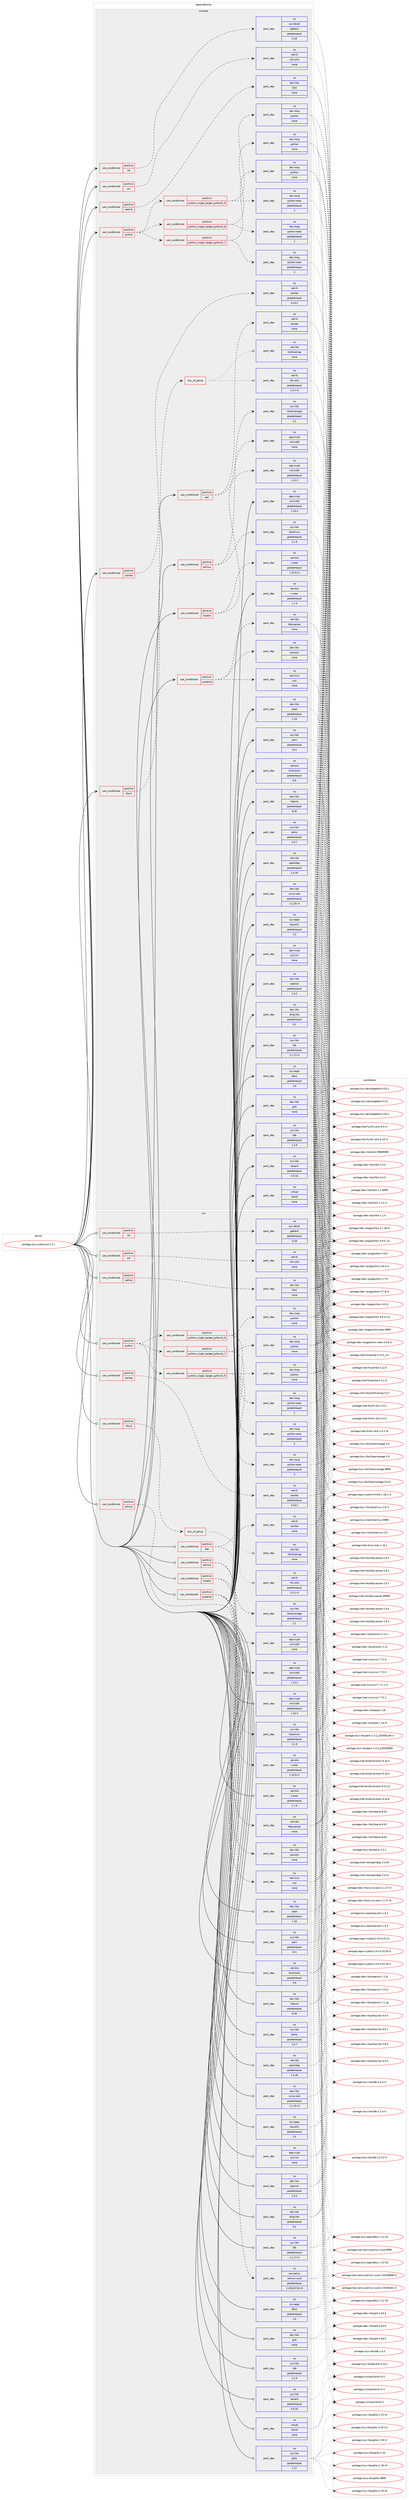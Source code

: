 digraph prolog {

# *************
# Graph options
# *************

newrank=true;
concentrate=true;
compound=true;
graph [rankdir=LR,fontname=Helvetica,fontsize=10,ranksep=1.5];#, ranksep=2.5, nodesep=0.2];
edge  [arrowhead=vee];
node  [fontname=Helvetica,fontsize=10];

# **********
# The ebuild
# **********

subgraph cluster_leftcol {
color=gray;
rank=same;
label=<<i>ebuild</i>>;
id [label="portage://sys-auth/sssd-2.3.1", color=red, width=4, href="../sys-auth/sssd-2.3.1.svg"];
}

# ****************
# The dependencies
# ****************

subgraph cluster_midcol {
color=gray;
label=<<i>dependencies</i>>;
subgraph cluster_compile {
fillcolor="#eeeeee";
style=filled;
label=<<i>compile</i>>;
subgraph cond288 {
dependency2420 [label=<<TABLE BORDER="0" CELLBORDER="1" CELLSPACING="0" CELLPADDING="4"><TR><TD ROWSPAN="3" CELLPADDING="10">use_conditional</TD></TR><TR><TD>positive</TD></TR><TR><TD>acl</TD></TR></TABLE>>, shape=none, color=red];
subgraph pack2075 {
dependency2421 [label=<<TABLE BORDER="0" CELLBORDER="1" CELLSPACING="0" CELLPADDING="4" WIDTH="220"><TR><TD ROWSPAN="6" CELLPADDING="30">pack_dep</TD></TR><TR><TD WIDTH="110">no</TD></TR><TR><TD>net-fs</TD></TR><TR><TD>cifs-utils</TD></TR><TR><TD>none</TD></TR><TR><TD></TD></TR></TABLE>>, shape=none, color=blue];
}
dependency2420:e -> dependency2421:w [weight=20,style="dashed",arrowhead="vee"];
}
id:e -> dependency2420:w [weight=20,style="solid",arrowhead="vee"];
subgraph cond289 {
dependency2422 [label=<<TABLE BORDER="0" CELLBORDER="1" CELLSPACING="0" CELLPADDING="4"><TR><TD ROWSPAN="3" CELLPADDING="10">use_conditional</TD></TR><TR><TD>positive</TD></TR><TR><TD>locator</TD></TR></TABLE>>, shape=none, color=red];
subgraph pack2076 {
dependency2423 [label=<<TABLE BORDER="0" CELLBORDER="1" CELLSPACING="0" CELLPADDING="4" WIDTH="220"><TR><TD ROWSPAN="6" CELLPADDING="30">pack_dep</TD></TR><TR><TD WIDTH="110">no</TD></TR><TR><TD>app-crypt</TD></TR><TR><TD>mit-krb5</TD></TR><TR><TD>greaterequal</TD></TR><TR><TD>1.12.2</TD></TR></TABLE>>, shape=none, color=blue];
}
dependency2422:e -> dependency2423:w [weight=20,style="dashed",arrowhead="vee"];
subgraph pack2077 {
dependency2424 [label=<<TABLE BORDER="0" CELLBORDER="1" CELLSPACING="0" CELLPADDING="4" WIDTH="220"><TR><TD ROWSPAN="6" CELLPADDING="30">pack_dep</TD></TR><TR><TD WIDTH="110">no</TD></TR><TR><TD>net-dns</TD></TR><TR><TD>c-ares</TD></TR><TR><TD>greaterequal</TD></TR><TR><TD>1.10.0-r1</TD></TR></TABLE>>, shape=none, color=blue];
}
dependency2422:e -> dependency2424:w [weight=20,style="dashed",arrowhead="vee"];
}
id:e -> dependency2422:w [weight=20,style="solid",arrowhead="vee"];
subgraph cond290 {
dependency2425 [label=<<TABLE BORDER="0" CELLBORDER="1" CELLSPACING="0" CELLPADDING="4"><TR><TD ROWSPAN="3" CELLPADDING="10">use_conditional</TD></TR><TR><TD>positive</TD></TR><TR><TD>netlink</TD></TR></TABLE>>, shape=none, color=red];
subgraph pack2078 {
dependency2426 [label=<<TABLE BORDER="0" CELLBORDER="1" CELLSPACING="0" CELLPADDING="4" WIDTH="220"><TR><TD ROWSPAN="6" CELLPADDING="30">pack_dep</TD></TR><TR><TD WIDTH="110">no</TD></TR><TR><TD>dev-libs</TD></TR><TR><TD>libnl</TD></TR><TR><TD>none</TD></TR><TR><TD></TD></TR></TABLE>>, shape=none, color=blue];
}
dependency2425:e -> dependency2426:w [weight=20,style="dashed",arrowhead="vee"];
}
id:e -> dependency2425:w [weight=20,style="solid",arrowhead="vee"];
subgraph cond291 {
dependency2427 [label=<<TABLE BORDER="0" CELLBORDER="1" CELLSPACING="0" CELLPADDING="4"><TR><TD ROWSPAN="3" CELLPADDING="10">use_conditional</TD></TR><TR><TD>positive</TD></TR><TR><TD>nfsv4</TD></TR></TABLE>>, shape=none, color=red];
subgraph any57 {
dependency2428 [label=<<TABLE BORDER="0" CELLBORDER="1" CELLSPACING="0" CELLPADDING="4"><TR><TD CELLPADDING="10">any_of_group</TD></TR></TABLE>>, shape=none, color=red];subgraph pack2079 {
dependency2429 [label=<<TABLE BORDER="0" CELLBORDER="1" CELLSPACING="0" CELLPADDING="4" WIDTH="220"><TR><TD ROWSPAN="6" CELLPADDING="30">pack_dep</TD></TR><TR><TD WIDTH="110">no</TD></TR><TR><TD>net-fs</TD></TR><TR><TD>nfs-utils</TD></TR><TR><TD>greaterequal</TD></TR><TR><TD>2.3.1-r2</TD></TR></TABLE>>, shape=none, color=blue];
}
dependency2428:e -> dependency2429:w [weight=20,style="dotted",arrowhead="oinv"];
subgraph pack2080 {
dependency2430 [label=<<TABLE BORDER="0" CELLBORDER="1" CELLSPACING="0" CELLPADDING="4" WIDTH="220"><TR><TD ROWSPAN="6" CELLPADDING="30">pack_dep</TD></TR><TR><TD WIDTH="110">no</TD></TR><TR><TD>net-libs</TD></TR><TR><TD>libnfsidmap</TD></TR><TR><TD>none</TD></TR><TR><TD></TD></TR></TABLE>>, shape=none, color=blue];
}
dependency2428:e -> dependency2430:w [weight=20,style="dotted",arrowhead="oinv"];
}
dependency2427:e -> dependency2428:w [weight=20,style="dashed",arrowhead="vee"];
}
id:e -> dependency2427:w [weight=20,style="solid",arrowhead="vee"];
subgraph cond292 {
dependency2431 [label=<<TABLE BORDER="0" CELLBORDER="1" CELLSPACING="0" CELLPADDING="4"><TR><TD ROWSPAN="3" CELLPADDING="10">use_conditional</TD></TR><TR><TD>positive</TD></TR><TR><TD>nls</TD></TR></TABLE>>, shape=none, color=red];
subgraph pack2081 {
dependency2432 [label=<<TABLE BORDER="0" CELLBORDER="1" CELLSPACING="0" CELLPADDING="4" WIDTH="220"><TR><TD ROWSPAN="6" CELLPADDING="30">pack_dep</TD></TR><TR><TD WIDTH="110">no</TD></TR><TR><TD>sys-devel</TD></TR><TR><TD>gettext</TD></TR><TR><TD>greaterequal</TD></TR><TR><TD>0.18</TD></TR></TABLE>>, shape=none, color=blue];
}
dependency2431:e -> dependency2432:w [weight=20,style="dashed",arrowhead="vee"];
}
id:e -> dependency2431:w [weight=20,style="solid",arrowhead="vee"];
subgraph cond293 {
dependency2433 [label=<<TABLE BORDER="0" CELLBORDER="1" CELLSPACING="0" CELLPADDING="4"><TR><TD ROWSPAN="3" CELLPADDING="10">use_conditional</TD></TR><TR><TD>positive</TD></TR><TR><TD>pac</TD></TR></TABLE>>, shape=none, color=red];
subgraph pack2082 {
dependency2434 [label=<<TABLE BORDER="0" CELLBORDER="1" CELLSPACING="0" CELLPADDING="4" WIDTH="220"><TR><TD ROWSPAN="6" CELLPADDING="30">pack_dep</TD></TR><TR><TD WIDTH="110">no</TD></TR><TR><TD>app-crypt</TD></TR><TR><TD>mit-krb5</TD></TR><TR><TD>none</TD></TR><TR><TD></TD></TR></TABLE>>, shape=none, color=blue];
}
dependency2433:e -> dependency2434:w [weight=20,style="dashed",arrowhead="vee"];
subgraph pack2083 {
dependency2435 [label=<<TABLE BORDER="0" CELLBORDER="1" CELLSPACING="0" CELLPADDING="4" WIDTH="220"><TR><TD ROWSPAN="6" CELLPADDING="30">pack_dep</TD></TR><TR><TD WIDTH="110">no</TD></TR><TR><TD>net-fs</TD></TR><TR><TD>samba</TD></TR><TR><TD>none</TD></TR><TR><TD></TD></TR></TABLE>>, shape=none, color=blue];
}
dependency2433:e -> dependency2435:w [weight=20,style="dashed",arrowhead="vee"];
}
id:e -> dependency2433:w [weight=20,style="solid",arrowhead="vee"];
subgraph cond294 {
dependency2436 [label=<<TABLE BORDER="0" CELLBORDER="1" CELLSPACING="0" CELLPADDING="4"><TR><TD ROWSPAN="3" CELLPADDING="10">use_conditional</TD></TR><TR><TD>positive</TD></TR><TR><TD>python</TD></TR></TABLE>>, shape=none, color=red];
subgraph cond295 {
dependency2437 [label=<<TABLE BORDER="0" CELLBORDER="1" CELLSPACING="0" CELLPADDING="4"><TR><TD ROWSPAN="3" CELLPADDING="10">use_conditional</TD></TR><TR><TD>positive</TD></TR><TR><TD>python_single_target_python3_7</TD></TR></TABLE>>, shape=none, color=red];
subgraph pack2084 {
dependency2438 [label=<<TABLE BORDER="0" CELLBORDER="1" CELLSPACING="0" CELLPADDING="4" WIDTH="220"><TR><TD ROWSPAN="6" CELLPADDING="30">pack_dep</TD></TR><TR><TD WIDTH="110">no</TD></TR><TR><TD>dev-lang</TD></TR><TR><TD>python</TD></TR><TR><TD>none</TD></TR><TR><TD></TD></TR></TABLE>>, shape=none, color=blue];
}
dependency2437:e -> dependency2438:w [weight=20,style="dashed",arrowhead="vee"];
subgraph pack2085 {
dependency2439 [label=<<TABLE BORDER="0" CELLBORDER="1" CELLSPACING="0" CELLPADDING="4" WIDTH="220"><TR><TD ROWSPAN="6" CELLPADDING="30">pack_dep</TD></TR><TR><TD WIDTH="110">no</TD></TR><TR><TD>dev-lang</TD></TR><TR><TD>python-exec</TD></TR><TR><TD>greaterequal</TD></TR><TR><TD>2</TD></TR></TABLE>>, shape=none, color=blue];
}
dependency2437:e -> dependency2439:w [weight=20,style="dashed",arrowhead="vee"];
}
dependency2436:e -> dependency2437:w [weight=20,style="dashed",arrowhead="vee"];
subgraph cond296 {
dependency2440 [label=<<TABLE BORDER="0" CELLBORDER="1" CELLSPACING="0" CELLPADDING="4"><TR><TD ROWSPAN="3" CELLPADDING="10">use_conditional</TD></TR><TR><TD>positive</TD></TR><TR><TD>python_single_target_python3_8</TD></TR></TABLE>>, shape=none, color=red];
subgraph pack2086 {
dependency2441 [label=<<TABLE BORDER="0" CELLBORDER="1" CELLSPACING="0" CELLPADDING="4" WIDTH="220"><TR><TD ROWSPAN="6" CELLPADDING="30">pack_dep</TD></TR><TR><TD WIDTH="110">no</TD></TR><TR><TD>dev-lang</TD></TR><TR><TD>python</TD></TR><TR><TD>none</TD></TR><TR><TD></TD></TR></TABLE>>, shape=none, color=blue];
}
dependency2440:e -> dependency2441:w [weight=20,style="dashed",arrowhead="vee"];
subgraph pack2087 {
dependency2442 [label=<<TABLE BORDER="0" CELLBORDER="1" CELLSPACING="0" CELLPADDING="4" WIDTH="220"><TR><TD ROWSPAN="6" CELLPADDING="30">pack_dep</TD></TR><TR><TD WIDTH="110">no</TD></TR><TR><TD>dev-lang</TD></TR><TR><TD>python-exec</TD></TR><TR><TD>greaterequal</TD></TR><TR><TD>2</TD></TR></TABLE>>, shape=none, color=blue];
}
dependency2440:e -> dependency2442:w [weight=20,style="dashed",arrowhead="vee"];
}
dependency2436:e -> dependency2440:w [weight=20,style="dashed",arrowhead="vee"];
subgraph cond297 {
dependency2443 [label=<<TABLE BORDER="0" CELLBORDER="1" CELLSPACING="0" CELLPADDING="4"><TR><TD ROWSPAN="3" CELLPADDING="10">use_conditional</TD></TR><TR><TD>positive</TD></TR><TR><TD>python_single_target_python3_9</TD></TR></TABLE>>, shape=none, color=red];
subgraph pack2088 {
dependency2444 [label=<<TABLE BORDER="0" CELLBORDER="1" CELLSPACING="0" CELLPADDING="4" WIDTH="220"><TR><TD ROWSPAN="6" CELLPADDING="30">pack_dep</TD></TR><TR><TD WIDTH="110">no</TD></TR><TR><TD>dev-lang</TD></TR><TR><TD>python</TD></TR><TR><TD>none</TD></TR><TR><TD></TD></TR></TABLE>>, shape=none, color=blue];
}
dependency2443:e -> dependency2444:w [weight=20,style="dashed",arrowhead="vee"];
subgraph pack2089 {
dependency2445 [label=<<TABLE BORDER="0" CELLBORDER="1" CELLSPACING="0" CELLPADDING="4" WIDTH="220"><TR><TD ROWSPAN="6" CELLPADDING="30">pack_dep</TD></TR><TR><TD WIDTH="110">no</TD></TR><TR><TD>dev-lang</TD></TR><TR><TD>python-exec</TD></TR><TR><TD>greaterequal</TD></TR><TR><TD>2</TD></TR></TABLE>>, shape=none, color=blue];
}
dependency2443:e -> dependency2445:w [weight=20,style="dashed",arrowhead="vee"];
}
dependency2436:e -> dependency2443:w [weight=20,style="dashed",arrowhead="vee"];
}
id:e -> dependency2436:w [weight=20,style="solid",arrowhead="vee"];
subgraph cond298 {
dependency2446 [label=<<TABLE BORDER="0" CELLBORDER="1" CELLSPACING="0" CELLPADDING="4"><TR><TD ROWSPAN="3" CELLPADDING="10">use_conditional</TD></TR><TR><TD>positive</TD></TR><TR><TD>samba</TD></TR></TABLE>>, shape=none, color=red];
subgraph pack2090 {
dependency2447 [label=<<TABLE BORDER="0" CELLBORDER="1" CELLSPACING="0" CELLPADDING="4" WIDTH="220"><TR><TD ROWSPAN="6" CELLPADDING="30">pack_dep</TD></TR><TR><TD WIDTH="110">no</TD></TR><TR><TD>net-fs</TD></TR><TR><TD>samba</TD></TR><TR><TD>greaterequal</TD></TR><TR><TD>4.10.2</TD></TR></TABLE>>, shape=none, color=blue];
}
dependency2446:e -> dependency2447:w [weight=20,style="dashed",arrowhead="vee"];
}
id:e -> dependency2446:w [weight=20,style="solid",arrowhead="vee"];
subgraph cond299 {
dependency2448 [label=<<TABLE BORDER="0" CELLBORDER="1" CELLSPACING="0" CELLPADDING="4"><TR><TD ROWSPAN="3" CELLPADDING="10">use_conditional</TD></TR><TR><TD>positive</TD></TR><TR><TD>selinux</TD></TR></TABLE>>, shape=none, color=red];
subgraph pack2091 {
dependency2449 [label=<<TABLE BORDER="0" CELLBORDER="1" CELLSPACING="0" CELLPADDING="4" WIDTH="220"><TR><TD ROWSPAN="6" CELLPADDING="30">pack_dep</TD></TR><TR><TD WIDTH="110">no</TD></TR><TR><TD>sys-libs</TD></TR><TR><TD>libselinux</TD></TR><TR><TD>greaterequal</TD></TR><TR><TD>2.1.9</TD></TR></TABLE>>, shape=none, color=blue];
}
dependency2448:e -> dependency2449:w [weight=20,style="dashed",arrowhead="vee"];
subgraph pack2092 {
dependency2450 [label=<<TABLE BORDER="0" CELLBORDER="1" CELLSPACING="0" CELLPADDING="4" WIDTH="220"><TR><TD ROWSPAN="6" CELLPADDING="30">pack_dep</TD></TR><TR><TD WIDTH="110">no</TD></TR><TR><TD>sys-libs</TD></TR><TR><TD>libsemanage</TD></TR><TR><TD>greaterequal</TD></TR><TR><TD>2.1</TD></TR></TABLE>>, shape=none, color=blue];
}
dependency2448:e -> dependency2450:w [weight=20,style="dashed",arrowhead="vee"];
}
id:e -> dependency2448:w [weight=20,style="solid",arrowhead="vee"];
subgraph cond300 {
dependency2451 [label=<<TABLE BORDER="0" CELLBORDER="1" CELLSPACING="0" CELLPADDING="4"><TR><TD ROWSPAN="3" CELLPADDING="10">use_conditional</TD></TR><TR><TD>positive</TD></TR><TR><TD>systemd</TD></TR></TABLE>>, shape=none, color=red];
subgraph pack2093 {
dependency2452 [label=<<TABLE BORDER="0" CELLBORDER="1" CELLSPACING="0" CELLPADDING="4" WIDTH="220"><TR><TD ROWSPAN="6" CELLPADDING="30">pack_dep</TD></TR><TR><TD WIDTH="110">no</TD></TR><TR><TD>dev-libs</TD></TR><TR><TD>jansson</TD></TR><TR><TD>none</TD></TR><TR><TD></TD></TR></TABLE>>, shape=none, color=blue];
}
dependency2451:e -> dependency2452:w [weight=20,style="dashed",arrowhead="vee"];
subgraph pack2094 {
dependency2453 [label=<<TABLE BORDER="0" CELLBORDER="1" CELLSPACING="0" CELLPADDING="4" WIDTH="220"><TR><TD ROWSPAN="6" CELLPADDING="30">pack_dep</TD></TR><TR><TD WIDTH="110">no</TD></TR><TR><TD>net-libs</TD></TR><TR><TD>http-parser</TD></TR><TR><TD>none</TD></TR><TR><TD></TD></TR></TABLE>>, shape=none, color=blue];
}
dependency2451:e -> dependency2453:w [weight=20,style="dashed",arrowhead="vee"];
subgraph pack2095 {
dependency2454 [label=<<TABLE BORDER="0" CELLBORDER="1" CELLSPACING="0" CELLPADDING="4" WIDTH="220"><TR><TD ROWSPAN="6" CELLPADDING="30">pack_dep</TD></TR><TR><TD WIDTH="110">no</TD></TR><TR><TD>net-misc</TD></TR><TR><TD>curl</TD></TR><TR><TD>none</TD></TR><TR><TD></TD></TR></TABLE>>, shape=none, color=blue];
}
dependency2451:e -> dependency2454:w [weight=20,style="dashed",arrowhead="vee"];
}
id:e -> dependency2451:w [weight=20,style="solid",arrowhead="vee"];
subgraph pack2096 {
dependency2455 [label=<<TABLE BORDER="0" CELLBORDER="1" CELLSPACING="0" CELLPADDING="4" WIDTH="220"><TR><TD ROWSPAN="6" CELLPADDING="30">pack_dep</TD></TR><TR><TD WIDTH="110">no</TD></TR><TR><TD>app-crypt</TD></TR><TR><TD>mit-krb5</TD></TR><TR><TD>greaterequal</TD></TR><TR><TD>1.10.3</TD></TR></TABLE>>, shape=none, color=blue];
}
id:e -> dependency2455:w [weight=20,style="solid",arrowhead="vee"];
subgraph pack2097 {
dependency2456 [label=<<TABLE BORDER="0" CELLBORDER="1" CELLSPACING="0" CELLPADDING="4" WIDTH="220"><TR><TD ROWSPAN="6" CELLPADDING="30">pack_dep</TD></TR><TR><TD WIDTH="110">no</TD></TR><TR><TD>app-crypt</TD></TR><TR><TD>p11-kit</TD></TR><TR><TD>none</TD></TR><TR><TD></TD></TR></TABLE>>, shape=none, color=blue];
}
id:e -> dependency2456:w [weight=20,style="solid",arrowhead="vee"];
subgraph pack2098 {
dependency2457 [label=<<TABLE BORDER="0" CELLBORDER="1" CELLSPACING="0" CELLPADDING="4" WIDTH="220"><TR><TD ROWSPAN="6" CELLPADDING="30">pack_dep</TD></TR><TR><TD WIDTH="110">no</TD></TR><TR><TD>dev-libs</TD></TR><TR><TD>cyrus-sasl</TD></TR><TR><TD>greaterequal</TD></TR><TR><TD>2.1.25-r3</TD></TR></TABLE>>, shape=none, color=blue];
}
id:e -> dependency2457:w [weight=20,style="solid",arrowhead="vee"];
subgraph pack2099 {
dependency2458 [label=<<TABLE BORDER="0" CELLBORDER="1" CELLSPACING="0" CELLPADDING="4" WIDTH="220"><TR><TD ROWSPAN="6" CELLPADDING="30">pack_dep</TD></TR><TR><TD WIDTH="110">no</TD></TR><TR><TD>dev-libs</TD></TR><TR><TD>ding-libs</TD></TR><TR><TD>greaterequal</TD></TR><TR><TD>0.2</TD></TR></TABLE>>, shape=none, color=blue];
}
id:e -> dependency2458:w [weight=20,style="solid",arrowhead="vee"];
subgraph pack2100 {
dependency2459 [label=<<TABLE BORDER="0" CELLBORDER="1" CELLSPACING="0" CELLPADDING="4" WIDTH="220"><TR><TD ROWSPAN="6" CELLPADDING="30">pack_dep</TD></TR><TR><TD WIDTH="110">no</TD></TR><TR><TD>dev-libs</TD></TR><TR><TD>glib</TD></TR><TR><TD>none</TD></TR><TR><TD></TD></TR></TABLE>>, shape=none, color=blue];
}
id:e -> dependency2459:w [weight=20,style="solid",arrowhead="vee"];
subgraph pack2101 {
dependency2460 [label=<<TABLE BORDER="0" CELLBORDER="1" CELLSPACING="0" CELLPADDING="4" WIDTH="220"><TR><TD ROWSPAN="6" CELLPADDING="30">pack_dep</TD></TR><TR><TD WIDTH="110">no</TD></TR><TR><TD>dev-libs</TD></TR><TR><TD>libpcre</TD></TR><TR><TD>greaterequal</TD></TR><TR><TD>8.30</TD></TR></TABLE>>, shape=none, color=blue];
}
id:e -> dependency2460:w [weight=20,style="solid",arrowhead="vee"];
subgraph pack2102 {
dependency2461 [label=<<TABLE BORDER="0" CELLBORDER="1" CELLSPACING="0" CELLPADDING="4" WIDTH="220"><TR><TD ROWSPAN="6" CELLPADDING="30">pack_dep</TD></TR><TR><TD WIDTH="110">no</TD></TR><TR><TD>dev-libs</TD></TR><TR><TD>openssl</TD></TR><TR><TD>greaterequal</TD></TR><TR><TD>1.0.2</TD></TR></TABLE>>, shape=none, color=blue];
}
id:e -> dependency2461:w [weight=20,style="solid",arrowhead="vee"];
subgraph pack2103 {
dependency2462 [label=<<TABLE BORDER="0" CELLBORDER="1" CELLSPACING="0" CELLPADDING="4" WIDTH="220"><TR><TD ROWSPAN="6" CELLPADDING="30">pack_dep</TD></TR><TR><TD WIDTH="110">no</TD></TR><TR><TD>dev-libs</TD></TR><TR><TD>popt</TD></TR><TR><TD>greaterequal</TD></TR><TR><TD>1.16</TD></TR></TABLE>>, shape=none, color=blue];
}
id:e -> dependency2462:w [weight=20,style="solid",arrowhead="vee"];
subgraph pack2104 {
dependency2463 [label=<<TABLE BORDER="0" CELLBORDER="1" CELLSPACING="0" CELLPADDING="4" WIDTH="220"><TR><TD ROWSPAN="6" CELLPADDING="30">pack_dep</TD></TR><TR><TD WIDTH="110">no</TD></TR><TR><TD>net-dns</TD></TR><TR><TD>bind-tools</TD></TR><TR><TD>greaterequal</TD></TR><TR><TD>9.9</TD></TR></TABLE>>, shape=none, color=blue];
}
id:e -> dependency2463:w [weight=20,style="solid",arrowhead="vee"];
subgraph pack2105 {
dependency2464 [label=<<TABLE BORDER="0" CELLBORDER="1" CELLSPACING="0" CELLPADDING="4" WIDTH="220"><TR><TD ROWSPAN="6" CELLPADDING="30">pack_dep</TD></TR><TR><TD WIDTH="110">no</TD></TR><TR><TD>net-dns</TD></TR><TR><TD>c-ares</TD></TR><TR><TD>greaterequal</TD></TR><TR><TD>1.7.4</TD></TR></TABLE>>, shape=none, color=blue];
}
id:e -> dependency2464:w [weight=20,style="solid",arrowhead="vee"];
subgraph pack2106 {
dependency2465 [label=<<TABLE BORDER="0" CELLBORDER="1" CELLSPACING="0" CELLPADDING="4" WIDTH="220"><TR><TD ROWSPAN="6" CELLPADDING="30">pack_dep</TD></TR><TR><TD WIDTH="110">no</TD></TR><TR><TD>net-nds</TD></TR><TR><TD>openldap</TD></TR><TR><TD>greaterequal</TD></TR><TR><TD>2.4.30</TD></TR></TABLE>>, shape=none, color=blue];
}
id:e -> dependency2465:w [weight=20,style="solid",arrowhead="vee"];
subgraph pack2107 {
dependency2466 [label=<<TABLE BORDER="0" CELLBORDER="1" CELLSPACING="0" CELLPADDING="4" WIDTH="220"><TR><TD ROWSPAN="6" CELLPADDING="30">pack_dep</TD></TR><TR><TD WIDTH="110">no</TD></TR><TR><TD>sys-apps</TD></TR><TR><TD>dbus</TD></TR><TR><TD>greaterequal</TD></TR><TR><TD>1.6</TD></TR></TABLE>>, shape=none, color=blue];
}
id:e -> dependency2466:w [weight=20,style="solid",arrowhead="vee"];
subgraph pack2108 {
dependency2467 [label=<<TABLE BORDER="0" CELLBORDER="1" CELLSPACING="0" CELLPADDING="4" WIDTH="220"><TR><TD ROWSPAN="6" CELLPADDING="30">pack_dep</TD></TR><TR><TD WIDTH="110">no</TD></TR><TR><TD>sys-apps</TD></TR><TR><TD>keyutils</TD></TR><TR><TD>greaterequal</TD></TR><TR><TD>1.5</TD></TR></TABLE>>, shape=none, color=blue];
}
id:e -> dependency2467:w [weight=20,style="solid",arrowhead="vee"];
subgraph pack2109 {
dependency2468 [label=<<TABLE BORDER="0" CELLBORDER="1" CELLSPACING="0" CELLPADDING="4" WIDTH="220"><TR><TD ROWSPAN="6" CELLPADDING="30">pack_dep</TD></TR><TR><TD WIDTH="110">no</TD></TR><TR><TD>sys-libs</TD></TR><TR><TD>ldb</TD></TR><TR><TD>greaterequal</TD></TR><TR><TD>1.1.17-r1</TD></TR></TABLE>>, shape=none, color=blue];
}
id:e -> dependency2468:w [weight=20,style="solid",arrowhead="vee"];
subgraph pack2110 {
dependency2469 [label=<<TABLE BORDER="0" CELLBORDER="1" CELLSPACING="0" CELLPADDING="4" WIDTH="220"><TR><TD ROWSPAN="6" CELLPADDING="30">pack_dep</TD></TR><TR><TD WIDTH="110">no</TD></TR><TR><TD>sys-libs</TD></TR><TR><TD>pam</TD></TR><TR><TD>greaterequal</TD></TR><TR><TD>0-r1</TD></TR></TABLE>>, shape=none, color=blue];
}
id:e -> dependency2469:w [weight=20,style="solid",arrowhead="vee"];
subgraph pack2111 {
dependency2470 [label=<<TABLE BORDER="0" CELLBORDER="1" CELLSPACING="0" CELLPADDING="4" WIDTH="220"><TR><TD ROWSPAN="6" CELLPADDING="30">pack_dep</TD></TR><TR><TD WIDTH="110">no</TD></TR><TR><TD>sys-libs</TD></TR><TR><TD>talloc</TD></TR><TR><TD>greaterequal</TD></TR><TR><TD>2.0.7</TD></TR></TABLE>>, shape=none, color=blue];
}
id:e -> dependency2470:w [weight=20,style="solid",arrowhead="vee"];
subgraph pack2112 {
dependency2471 [label=<<TABLE BORDER="0" CELLBORDER="1" CELLSPACING="0" CELLPADDING="4" WIDTH="220"><TR><TD ROWSPAN="6" CELLPADDING="30">pack_dep</TD></TR><TR><TD WIDTH="110">no</TD></TR><TR><TD>sys-libs</TD></TR><TR><TD>tdb</TD></TR><TR><TD>greaterequal</TD></TR><TR><TD>1.2.9</TD></TR></TABLE>>, shape=none, color=blue];
}
id:e -> dependency2471:w [weight=20,style="solid",arrowhead="vee"];
subgraph pack2113 {
dependency2472 [label=<<TABLE BORDER="0" CELLBORDER="1" CELLSPACING="0" CELLPADDING="4" WIDTH="220"><TR><TD ROWSPAN="6" CELLPADDING="30">pack_dep</TD></TR><TR><TD WIDTH="110">no</TD></TR><TR><TD>sys-libs</TD></TR><TR><TD>tevent</TD></TR><TR><TD>greaterequal</TD></TR><TR><TD>0.9.16</TD></TR></TABLE>>, shape=none, color=blue];
}
id:e -> dependency2472:w [weight=20,style="solid",arrowhead="vee"];
subgraph pack2114 {
dependency2473 [label=<<TABLE BORDER="0" CELLBORDER="1" CELLSPACING="0" CELLPADDING="4" WIDTH="220"><TR><TD ROWSPAN="6" CELLPADDING="30">pack_dep</TD></TR><TR><TD WIDTH="110">no</TD></TR><TR><TD>virtual</TD></TR><TR><TD>libintl</TD></TR><TR><TD>none</TD></TR><TR><TD></TD></TR></TABLE>>, shape=none, color=blue];
}
id:e -> dependency2473:w [weight=20,style="solid",arrowhead="vee"];
}
subgraph cluster_compileandrun {
fillcolor="#eeeeee";
style=filled;
label=<<i>compile and run</i>>;
}
subgraph cluster_run {
fillcolor="#eeeeee";
style=filled;
label=<<i>run</i>>;
subgraph cond301 {
dependency2474 [label=<<TABLE BORDER="0" CELLBORDER="1" CELLSPACING="0" CELLPADDING="4"><TR><TD ROWSPAN="3" CELLPADDING="10">use_conditional</TD></TR><TR><TD>positive</TD></TR><TR><TD>acl</TD></TR></TABLE>>, shape=none, color=red];
subgraph pack2115 {
dependency2475 [label=<<TABLE BORDER="0" CELLBORDER="1" CELLSPACING="0" CELLPADDING="4" WIDTH="220"><TR><TD ROWSPAN="6" CELLPADDING="30">pack_dep</TD></TR><TR><TD WIDTH="110">no</TD></TR><TR><TD>net-fs</TD></TR><TR><TD>cifs-utils</TD></TR><TR><TD>none</TD></TR><TR><TD></TD></TR></TABLE>>, shape=none, color=blue];
}
dependency2474:e -> dependency2475:w [weight=20,style="dashed",arrowhead="vee"];
}
id:e -> dependency2474:w [weight=20,style="solid",arrowhead="odot"];
subgraph cond302 {
dependency2476 [label=<<TABLE BORDER="0" CELLBORDER="1" CELLSPACING="0" CELLPADDING="4"><TR><TD ROWSPAN="3" CELLPADDING="10">use_conditional</TD></TR><TR><TD>positive</TD></TR><TR><TD>locator</TD></TR></TABLE>>, shape=none, color=red];
subgraph pack2116 {
dependency2477 [label=<<TABLE BORDER="0" CELLBORDER="1" CELLSPACING="0" CELLPADDING="4" WIDTH="220"><TR><TD ROWSPAN="6" CELLPADDING="30">pack_dep</TD></TR><TR><TD WIDTH="110">no</TD></TR><TR><TD>app-crypt</TD></TR><TR><TD>mit-krb5</TD></TR><TR><TD>greaterequal</TD></TR><TR><TD>1.12.2</TD></TR></TABLE>>, shape=none, color=blue];
}
dependency2476:e -> dependency2477:w [weight=20,style="dashed",arrowhead="vee"];
subgraph pack2117 {
dependency2478 [label=<<TABLE BORDER="0" CELLBORDER="1" CELLSPACING="0" CELLPADDING="4" WIDTH="220"><TR><TD ROWSPAN="6" CELLPADDING="30">pack_dep</TD></TR><TR><TD WIDTH="110">no</TD></TR><TR><TD>net-dns</TD></TR><TR><TD>c-ares</TD></TR><TR><TD>greaterequal</TD></TR><TR><TD>1.10.0-r1</TD></TR></TABLE>>, shape=none, color=blue];
}
dependency2476:e -> dependency2478:w [weight=20,style="dashed",arrowhead="vee"];
}
id:e -> dependency2476:w [weight=20,style="solid",arrowhead="odot"];
subgraph cond303 {
dependency2479 [label=<<TABLE BORDER="0" CELLBORDER="1" CELLSPACING="0" CELLPADDING="4"><TR><TD ROWSPAN="3" CELLPADDING="10">use_conditional</TD></TR><TR><TD>positive</TD></TR><TR><TD>netlink</TD></TR></TABLE>>, shape=none, color=red];
subgraph pack2118 {
dependency2480 [label=<<TABLE BORDER="0" CELLBORDER="1" CELLSPACING="0" CELLPADDING="4" WIDTH="220"><TR><TD ROWSPAN="6" CELLPADDING="30">pack_dep</TD></TR><TR><TD WIDTH="110">no</TD></TR><TR><TD>dev-libs</TD></TR><TR><TD>libnl</TD></TR><TR><TD>none</TD></TR><TR><TD></TD></TR></TABLE>>, shape=none, color=blue];
}
dependency2479:e -> dependency2480:w [weight=20,style="dashed",arrowhead="vee"];
}
id:e -> dependency2479:w [weight=20,style="solid",arrowhead="odot"];
subgraph cond304 {
dependency2481 [label=<<TABLE BORDER="0" CELLBORDER="1" CELLSPACING="0" CELLPADDING="4"><TR><TD ROWSPAN="3" CELLPADDING="10">use_conditional</TD></TR><TR><TD>positive</TD></TR><TR><TD>nfsv4</TD></TR></TABLE>>, shape=none, color=red];
subgraph any58 {
dependency2482 [label=<<TABLE BORDER="0" CELLBORDER="1" CELLSPACING="0" CELLPADDING="4"><TR><TD CELLPADDING="10">any_of_group</TD></TR></TABLE>>, shape=none, color=red];subgraph pack2119 {
dependency2483 [label=<<TABLE BORDER="0" CELLBORDER="1" CELLSPACING="0" CELLPADDING="4" WIDTH="220"><TR><TD ROWSPAN="6" CELLPADDING="30">pack_dep</TD></TR><TR><TD WIDTH="110">no</TD></TR><TR><TD>net-fs</TD></TR><TR><TD>nfs-utils</TD></TR><TR><TD>greaterequal</TD></TR><TR><TD>2.3.1-r2</TD></TR></TABLE>>, shape=none, color=blue];
}
dependency2482:e -> dependency2483:w [weight=20,style="dotted",arrowhead="oinv"];
subgraph pack2120 {
dependency2484 [label=<<TABLE BORDER="0" CELLBORDER="1" CELLSPACING="0" CELLPADDING="4" WIDTH="220"><TR><TD ROWSPAN="6" CELLPADDING="30">pack_dep</TD></TR><TR><TD WIDTH="110">no</TD></TR><TR><TD>net-libs</TD></TR><TR><TD>libnfsidmap</TD></TR><TR><TD>none</TD></TR><TR><TD></TD></TR></TABLE>>, shape=none, color=blue];
}
dependency2482:e -> dependency2484:w [weight=20,style="dotted",arrowhead="oinv"];
}
dependency2481:e -> dependency2482:w [weight=20,style="dashed",arrowhead="vee"];
}
id:e -> dependency2481:w [weight=20,style="solid",arrowhead="odot"];
subgraph cond305 {
dependency2485 [label=<<TABLE BORDER="0" CELLBORDER="1" CELLSPACING="0" CELLPADDING="4"><TR><TD ROWSPAN="3" CELLPADDING="10">use_conditional</TD></TR><TR><TD>positive</TD></TR><TR><TD>nls</TD></TR></TABLE>>, shape=none, color=red];
subgraph pack2121 {
dependency2486 [label=<<TABLE BORDER="0" CELLBORDER="1" CELLSPACING="0" CELLPADDING="4" WIDTH="220"><TR><TD ROWSPAN="6" CELLPADDING="30">pack_dep</TD></TR><TR><TD WIDTH="110">no</TD></TR><TR><TD>sys-devel</TD></TR><TR><TD>gettext</TD></TR><TR><TD>greaterequal</TD></TR><TR><TD>0.18</TD></TR></TABLE>>, shape=none, color=blue];
}
dependency2485:e -> dependency2486:w [weight=20,style="dashed",arrowhead="vee"];
}
id:e -> dependency2485:w [weight=20,style="solid",arrowhead="odot"];
subgraph cond306 {
dependency2487 [label=<<TABLE BORDER="0" CELLBORDER="1" CELLSPACING="0" CELLPADDING="4"><TR><TD ROWSPAN="3" CELLPADDING="10">use_conditional</TD></TR><TR><TD>positive</TD></TR><TR><TD>pac</TD></TR></TABLE>>, shape=none, color=red];
subgraph pack2122 {
dependency2488 [label=<<TABLE BORDER="0" CELLBORDER="1" CELLSPACING="0" CELLPADDING="4" WIDTH="220"><TR><TD ROWSPAN="6" CELLPADDING="30">pack_dep</TD></TR><TR><TD WIDTH="110">no</TD></TR><TR><TD>app-crypt</TD></TR><TR><TD>mit-krb5</TD></TR><TR><TD>none</TD></TR><TR><TD></TD></TR></TABLE>>, shape=none, color=blue];
}
dependency2487:e -> dependency2488:w [weight=20,style="dashed",arrowhead="vee"];
subgraph pack2123 {
dependency2489 [label=<<TABLE BORDER="0" CELLBORDER="1" CELLSPACING="0" CELLPADDING="4" WIDTH="220"><TR><TD ROWSPAN="6" CELLPADDING="30">pack_dep</TD></TR><TR><TD WIDTH="110">no</TD></TR><TR><TD>net-fs</TD></TR><TR><TD>samba</TD></TR><TR><TD>none</TD></TR><TR><TD></TD></TR></TABLE>>, shape=none, color=blue];
}
dependency2487:e -> dependency2489:w [weight=20,style="dashed",arrowhead="vee"];
}
id:e -> dependency2487:w [weight=20,style="solid",arrowhead="odot"];
subgraph cond307 {
dependency2490 [label=<<TABLE BORDER="0" CELLBORDER="1" CELLSPACING="0" CELLPADDING="4"><TR><TD ROWSPAN="3" CELLPADDING="10">use_conditional</TD></TR><TR><TD>positive</TD></TR><TR><TD>python</TD></TR></TABLE>>, shape=none, color=red];
subgraph cond308 {
dependency2491 [label=<<TABLE BORDER="0" CELLBORDER="1" CELLSPACING="0" CELLPADDING="4"><TR><TD ROWSPAN="3" CELLPADDING="10">use_conditional</TD></TR><TR><TD>positive</TD></TR><TR><TD>python_single_target_python3_7</TD></TR></TABLE>>, shape=none, color=red];
subgraph pack2124 {
dependency2492 [label=<<TABLE BORDER="0" CELLBORDER="1" CELLSPACING="0" CELLPADDING="4" WIDTH="220"><TR><TD ROWSPAN="6" CELLPADDING="30">pack_dep</TD></TR><TR><TD WIDTH="110">no</TD></TR><TR><TD>dev-lang</TD></TR><TR><TD>python</TD></TR><TR><TD>none</TD></TR><TR><TD></TD></TR></TABLE>>, shape=none, color=blue];
}
dependency2491:e -> dependency2492:w [weight=20,style="dashed",arrowhead="vee"];
subgraph pack2125 {
dependency2493 [label=<<TABLE BORDER="0" CELLBORDER="1" CELLSPACING="0" CELLPADDING="4" WIDTH="220"><TR><TD ROWSPAN="6" CELLPADDING="30">pack_dep</TD></TR><TR><TD WIDTH="110">no</TD></TR><TR><TD>dev-lang</TD></TR><TR><TD>python-exec</TD></TR><TR><TD>greaterequal</TD></TR><TR><TD>2</TD></TR></TABLE>>, shape=none, color=blue];
}
dependency2491:e -> dependency2493:w [weight=20,style="dashed",arrowhead="vee"];
}
dependency2490:e -> dependency2491:w [weight=20,style="dashed",arrowhead="vee"];
subgraph cond309 {
dependency2494 [label=<<TABLE BORDER="0" CELLBORDER="1" CELLSPACING="0" CELLPADDING="4"><TR><TD ROWSPAN="3" CELLPADDING="10">use_conditional</TD></TR><TR><TD>positive</TD></TR><TR><TD>python_single_target_python3_8</TD></TR></TABLE>>, shape=none, color=red];
subgraph pack2126 {
dependency2495 [label=<<TABLE BORDER="0" CELLBORDER="1" CELLSPACING="0" CELLPADDING="4" WIDTH="220"><TR><TD ROWSPAN="6" CELLPADDING="30">pack_dep</TD></TR><TR><TD WIDTH="110">no</TD></TR><TR><TD>dev-lang</TD></TR><TR><TD>python</TD></TR><TR><TD>none</TD></TR><TR><TD></TD></TR></TABLE>>, shape=none, color=blue];
}
dependency2494:e -> dependency2495:w [weight=20,style="dashed",arrowhead="vee"];
subgraph pack2127 {
dependency2496 [label=<<TABLE BORDER="0" CELLBORDER="1" CELLSPACING="0" CELLPADDING="4" WIDTH="220"><TR><TD ROWSPAN="6" CELLPADDING="30">pack_dep</TD></TR><TR><TD WIDTH="110">no</TD></TR><TR><TD>dev-lang</TD></TR><TR><TD>python-exec</TD></TR><TR><TD>greaterequal</TD></TR><TR><TD>2</TD></TR></TABLE>>, shape=none, color=blue];
}
dependency2494:e -> dependency2496:w [weight=20,style="dashed",arrowhead="vee"];
}
dependency2490:e -> dependency2494:w [weight=20,style="dashed",arrowhead="vee"];
subgraph cond310 {
dependency2497 [label=<<TABLE BORDER="0" CELLBORDER="1" CELLSPACING="0" CELLPADDING="4"><TR><TD ROWSPAN="3" CELLPADDING="10">use_conditional</TD></TR><TR><TD>positive</TD></TR><TR><TD>python_single_target_python3_9</TD></TR></TABLE>>, shape=none, color=red];
subgraph pack2128 {
dependency2498 [label=<<TABLE BORDER="0" CELLBORDER="1" CELLSPACING="0" CELLPADDING="4" WIDTH="220"><TR><TD ROWSPAN="6" CELLPADDING="30">pack_dep</TD></TR><TR><TD WIDTH="110">no</TD></TR><TR><TD>dev-lang</TD></TR><TR><TD>python</TD></TR><TR><TD>none</TD></TR><TR><TD></TD></TR></TABLE>>, shape=none, color=blue];
}
dependency2497:e -> dependency2498:w [weight=20,style="dashed",arrowhead="vee"];
subgraph pack2129 {
dependency2499 [label=<<TABLE BORDER="0" CELLBORDER="1" CELLSPACING="0" CELLPADDING="4" WIDTH="220"><TR><TD ROWSPAN="6" CELLPADDING="30">pack_dep</TD></TR><TR><TD WIDTH="110">no</TD></TR><TR><TD>dev-lang</TD></TR><TR><TD>python-exec</TD></TR><TR><TD>greaterequal</TD></TR><TR><TD>2</TD></TR></TABLE>>, shape=none, color=blue];
}
dependency2497:e -> dependency2499:w [weight=20,style="dashed",arrowhead="vee"];
}
dependency2490:e -> dependency2497:w [weight=20,style="dashed",arrowhead="vee"];
}
id:e -> dependency2490:w [weight=20,style="solid",arrowhead="odot"];
subgraph cond311 {
dependency2500 [label=<<TABLE BORDER="0" CELLBORDER="1" CELLSPACING="0" CELLPADDING="4"><TR><TD ROWSPAN="3" CELLPADDING="10">use_conditional</TD></TR><TR><TD>positive</TD></TR><TR><TD>samba</TD></TR></TABLE>>, shape=none, color=red];
subgraph pack2130 {
dependency2501 [label=<<TABLE BORDER="0" CELLBORDER="1" CELLSPACING="0" CELLPADDING="4" WIDTH="220"><TR><TD ROWSPAN="6" CELLPADDING="30">pack_dep</TD></TR><TR><TD WIDTH="110">no</TD></TR><TR><TD>net-fs</TD></TR><TR><TD>samba</TD></TR><TR><TD>greaterequal</TD></TR><TR><TD>4.10.2</TD></TR></TABLE>>, shape=none, color=blue];
}
dependency2500:e -> dependency2501:w [weight=20,style="dashed",arrowhead="vee"];
}
id:e -> dependency2500:w [weight=20,style="solid",arrowhead="odot"];
subgraph cond312 {
dependency2502 [label=<<TABLE BORDER="0" CELLBORDER="1" CELLSPACING="0" CELLPADDING="4"><TR><TD ROWSPAN="3" CELLPADDING="10">use_conditional</TD></TR><TR><TD>positive</TD></TR><TR><TD>selinux</TD></TR></TABLE>>, shape=none, color=red];
subgraph pack2131 {
dependency2503 [label=<<TABLE BORDER="0" CELLBORDER="1" CELLSPACING="0" CELLPADDING="4" WIDTH="220"><TR><TD ROWSPAN="6" CELLPADDING="30">pack_dep</TD></TR><TR><TD WIDTH="110">no</TD></TR><TR><TD>sec-policy</TD></TR><TR><TD>selinux-sssd</TD></TR><TR><TD>greaterequal</TD></TR><TR><TD>2.20120725-r9</TD></TR></TABLE>>, shape=none, color=blue];
}
dependency2502:e -> dependency2503:w [weight=20,style="dashed",arrowhead="vee"];
}
id:e -> dependency2502:w [weight=20,style="solid",arrowhead="odot"];
subgraph cond313 {
dependency2504 [label=<<TABLE BORDER="0" CELLBORDER="1" CELLSPACING="0" CELLPADDING="4"><TR><TD ROWSPAN="3" CELLPADDING="10">use_conditional</TD></TR><TR><TD>positive</TD></TR><TR><TD>selinux</TD></TR></TABLE>>, shape=none, color=red];
subgraph pack2132 {
dependency2505 [label=<<TABLE BORDER="0" CELLBORDER="1" CELLSPACING="0" CELLPADDING="4" WIDTH="220"><TR><TD ROWSPAN="6" CELLPADDING="30">pack_dep</TD></TR><TR><TD WIDTH="110">no</TD></TR><TR><TD>sys-libs</TD></TR><TR><TD>libselinux</TD></TR><TR><TD>greaterequal</TD></TR><TR><TD>2.1.9</TD></TR></TABLE>>, shape=none, color=blue];
}
dependency2504:e -> dependency2505:w [weight=20,style="dashed",arrowhead="vee"];
subgraph pack2133 {
dependency2506 [label=<<TABLE BORDER="0" CELLBORDER="1" CELLSPACING="0" CELLPADDING="4" WIDTH="220"><TR><TD ROWSPAN="6" CELLPADDING="30">pack_dep</TD></TR><TR><TD WIDTH="110">no</TD></TR><TR><TD>sys-libs</TD></TR><TR><TD>libsemanage</TD></TR><TR><TD>greaterequal</TD></TR><TR><TD>2.1</TD></TR></TABLE>>, shape=none, color=blue];
}
dependency2504:e -> dependency2506:w [weight=20,style="dashed",arrowhead="vee"];
}
id:e -> dependency2504:w [weight=20,style="solid",arrowhead="odot"];
subgraph cond314 {
dependency2507 [label=<<TABLE BORDER="0" CELLBORDER="1" CELLSPACING="0" CELLPADDING="4"><TR><TD ROWSPAN="3" CELLPADDING="10">use_conditional</TD></TR><TR><TD>positive</TD></TR><TR><TD>systemd</TD></TR></TABLE>>, shape=none, color=red];
subgraph pack2134 {
dependency2508 [label=<<TABLE BORDER="0" CELLBORDER="1" CELLSPACING="0" CELLPADDING="4" WIDTH="220"><TR><TD ROWSPAN="6" CELLPADDING="30">pack_dep</TD></TR><TR><TD WIDTH="110">no</TD></TR><TR><TD>dev-libs</TD></TR><TR><TD>jansson</TD></TR><TR><TD>none</TD></TR><TR><TD></TD></TR></TABLE>>, shape=none, color=blue];
}
dependency2507:e -> dependency2508:w [weight=20,style="dashed",arrowhead="vee"];
subgraph pack2135 {
dependency2509 [label=<<TABLE BORDER="0" CELLBORDER="1" CELLSPACING="0" CELLPADDING="4" WIDTH="220"><TR><TD ROWSPAN="6" CELLPADDING="30">pack_dep</TD></TR><TR><TD WIDTH="110">no</TD></TR><TR><TD>net-libs</TD></TR><TR><TD>http-parser</TD></TR><TR><TD>none</TD></TR><TR><TD></TD></TR></TABLE>>, shape=none, color=blue];
}
dependency2507:e -> dependency2509:w [weight=20,style="dashed",arrowhead="vee"];
subgraph pack2136 {
dependency2510 [label=<<TABLE BORDER="0" CELLBORDER="1" CELLSPACING="0" CELLPADDING="4" WIDTH="220"><TR><TD ROWSPAN="6" CELLPADDING="30">pack_dep</TD></TR><TR><TD WIDTH="110">no</TD></TR><TR><TD>net-misc</TD></TR><TR><TD>curl</TD></TR><TR><TD>none</TD></TR><TR><TD></TD></TR></TABLE>>, shape=none, color=blue];
}
dependency2507:e -> dependency2510:w [weight=20,style="dashed",arrowhead="vee"];
}
id:e -> dependency2507:w [weight=20,style="solid",arrowhead="odot"];
subgraph pack2137 {
dependency2511 [label=<<TABLE BORDER="0" CELLBORDER="1" CELLSPACING="0" CELLPADDING="4" WIDTH="220"><TR><TD ROWSPAN="6" CELLPADDING="30">pack_dep</TD></TR><TR><TD WIDTH="110">no</TD></TR><TR><TD>app-crypt</TD></TR><TR><TD>mit-krb5</TD></TR><TR><TD>greaterequal</TD></TR><TR><TD>1.10.3</TD></TR></TABLE>>, shape=none, color=blue];
}
id:e -> dependency2511:w [weight=20,style="solid",arrowhead="odot"];
subgraph pack2138 {
dependency2512 [label=<<TABLE BORDER="0" CELLBORDER="1" CELLSPACING="0" CELLPADDING="4" WIDTH="220"><TR><TD ROWSPAN="6" CELLPADDING="30">pack_dep</TD></TR><TR><TD WIDTH="110">no</TD></TR><TR><TD>app-crypt</TD></TR><TR><TD>p11-kit</TD></TR><TR><TD>none</TD></TR><TR><TD></TD></TR></TABLE>>, shape=none, color=blue];
}
id:e -> dependency2512:w [weight=20,style="solid",arrowhead="odot"];
subgraph pack2139 {
dependency2513 [label=<<TABLE BORDER="0" CELLBORDER="1" CELLSPACING="0" CELLPADDING="4" WIDTH="220"><TR><TD ROWSPAN="6" CELLPADDING="30">pack_dep</TD></TR><TR><TD WIDTH="110">no</TD></TR><TR><TD>dev-libs</TD></TR><TR><TD>cyrus-sasl</TD></TR><TR><TD>greaterequal</TD></TR><TR><TD>2.1.25-r3</TD></TR></TABLE>>, shape=none, color=blue];
}
id:e -> dependency2513:w [weight=20,style="solid",arrowhead="odot"];
subgraph pack2140 {
dependency2514 [label=<<TABLE BORDER="0" CELLBORDER="1" CELLSPACING="0" CELLPADDING="4" WIDTH="220"><TR><TD ROWSPAN="6" CELLPADDING="30">pack_dep</TD></TR><TR><TD WIDTH="110">no</TD></TR><TR><TD>dev-libs</TD></TR><TR><TD>ding-libs</TD></TR><TR><TD>greaterequal</TD></TR><TR><TD>0.2</TD></TR></TABLE>>, shape=none, color=blue];
}
id:e -> dependency2514:w [weight=20,style="solid",arrowhead="odot"];
subgraph pack2141 {
dependency2515 [label=<<TABLE BORDER="0" CELLBORDER="1" CELLSPACING="0" CELLPADDING="4" WIDTH="220"><TR><TD ROWSPAN="6" CELLPADDING="30">pack_dep</TD></TR><TR><TD WIDTH="110">no</TD></TR><TR><TD>dev-libs</TD></TR><TR><TD>glib</TD></TR><TR><TD>none</TD></TR><TR><TD></TD></TR></TABLE>>, shape=none, color=blue];
}
id:e -> dependency2515:w [weight=20,style="solid",arrowhead="odot"];
subgraph pack2142 {
dependency2516 [label=<<TABLE BORDER="0" CELLBORDER="1" CELLSPACING="0" CELLPADDING="4" WIDTH="220"><TR><TD ROWSPAN="6" CELLPADDING="30">pack_dep</TD></TR><TR><TD WIDTH="110">no</TD></TR><TR><TD>dev-libs</TD></TR><TR><TD>libpcre</TD></TR><TR><TD>greaterequal</TD></TR><TR><TD>8.30</TD></TR></TABLE>>, shape=none, color=blue];
}
id:e -> dependency2516:w [weight=20,style="solid",arrowhead="odot"];
subgraph pack2143 {
dependency2517 [label=<<TABLE BORDER="0" CELLBORDER="1" CELLSPACING="0" CELLPADDING="4" WIDTH="220"><TR><TD ROWSPAN="6" CELLPADDING="30">pack_dep</TD></TR><TR><TD WIDTH="110">no</TD></TR><TR><TD>dev-libs</TD></TR><TR><TD>openssl</TD></TR><TR><TD>greaterequal</TD></TR><TR><TD>1.0.2</TD></TR></TABLE>>, shape=none, color=blue];
}
id:e -> dependency2517:w [weight=20,style="solid",arrowhead="odot"];
subgraph pack2144 {
dependency2518 [label=<<TABLE BORDER="0" CELLBORDER="1" CELLSPACING="0" CELLPADDING="4" WIDTH="220"><TR><TD ROWSPAN="6" CELLPADDING="30">pack_dep</TD></TR><TR><TD WIDTH="110">no</TD></TR><TR><TD>dev-libs</TD></TR><TR><TD>popt</TD></TR><TR><TD>greaterequal</TD></TR><TR><TD>1.16</TD></TR></TABLE>>, shape=none, color=blue];
}
id:e -> dependency2518:w [weight=20,style="solid",arrowhead="odot"];
subgraph pack2145 {
dependency2519 [label=<<TABLE BORDER="0" CELLBORDER="1" CELLSPACING="0" CELLPADDING="4" WIDTH="220"><TR><TD ROWSPAN="6" CELLPADDING="30">pack_dep</TD></TR><TR><TD WIDTH="110">no</TD></TR><TR><TD>net-dns</TD></TR><TR><TD>bind-tools</TD></TR><TR><TD>greaterequal</TD></TR><TR><TD>9.9</TD></TR></TABLE>>, shape=none, color=blue];
}
id:e -> dependency2519:w [weight=20,style="solid",arrowhead="odot"];
subgraph pack2146 {
dependency2520 [label=<<TABLE BORDER="0" CELLBORDER="1" CELLSPACING="0" CELLPADDING="4" WIDTH="220"><TR><TD ROWSPAN="6" CELLPADDING="30">pack_dep</TD></TR><TR><TD WIDTH="110">no</TD></TR><TR><TD>net-dns</TD></TR><TR><TD>c-ares</TD></TR><TR><TD>greaterequal</TD></TR><TR><TD>1.7.4</TD></TR></TABLE>>, shape=none, color=blue];
}
id:e -> dependency2520:w [weight=20,style="solid",arrowhead="odot"];
subgraph pack2147 {
dependency2521 [label=<<TABLE BORDER="0" CELLBORDER="1" CELLSPACING="0" CELLPADDING="4" WIDTH="220"><TR><TD ROWSPAN="6" CELLPADDING="30">pack_dep</TD></TR><TR><TD WIDTH="110">no</TD></TR><TR><TD>net-nds</TD></TR><TR><TD>openldap</TD></TR><TR><TD>greaterequal</TD></TR><TR><TD>2.4.30</TD></TR></TABLE>>, shape=none, color=blue];
}
id:e -> dependency2521:w [weight=20,style="solid",arrowhead="odot"];
subgraph pack2148 {
dependency2522 [label=<<TABLE BORDER="0" CELLBORDER="1" CELLSPACING="0" CELLPADDING="4" WIDTH="220"><TR><TD ROWSPAN="6" CELLPADDING="30">pack_dep</TD></TR><TR><TD WIDTH="110">no</TD></TR><TR><TD>sys-apps</TD></TR><TR><TD>dbus</TD></TR><TR><TD>greaterequal</TD></TR><TR><TD>1.6</TD></TR></TABLE>>, shape=none, color=blue];
}
id:e -> dependency2522:w [weight=20,style="solid",arrowhead="odot"];
subgraph pack2149 {
dependency2523 [label=<<TABLE BORDER="0" CELLBORDER="1" CELLSPACING="0" CELLPADDING="4" WIDTH="220"><TR><TD ROWSPAN="6" CELLPADDING="30">pack_dep</TD></TR><TR><TD WIDTH="110">no</TD></TR><TR><TD>sys-apps</TD></TR><TR><TD>keyutils</TD></TR><TR><TD>greaterequal</TD></TR><TR><TD>1.5</TD></TR></TABLE>>, shape=none, color=blue];
}
id:e -> dependency2523:w [weight=20,style="solid",arrowhead="odot"];
subgraph pack2150 {
dependency2524 [label=<<TABLE BORDER="0" CELLBORDER="1" CELLSPACING="0" CELLPADDING="4" WIDTH="220"><TR><TD ROWSPAN="6" CELLPADDING="30">pack_dep</TD></TR><TR><TD WIDTH="110">no</TD></TR><TR><TD>sys-libs</TD></TR><TR><TD>glibc</TD></TR><TR><TD>greaterequal</TD></TR><TR><TD>2.17</TD></TR></TABLE>>, shape=none, color=blue];
}
id:e -> dependency2524:w [weight=20,style="solid",arrowhead="odot"];
subgraph pack2151 {
dependency2525 [label=<<TABLE BORDER="0" CELLBORDER="1" CELLSPACING="0" CELLPADDING="4" WIDTH="220"><TR><TD ROWSPAN="6" CELLPADDING="30">pack_dep</TD></TR><TR><TD WIDTH="110">no</TD></TR><TR><TD>sys-libs</TD></TR><TR><TD>ldb</TD></TR><TR><TD>greaterequal</TD></TR><TR><TD>1.1.17-r1</TD></TR></TABLE>>, shape=none, color=blue];
}
id:e -> dependency2525:w [weight=20,style="solid",arrowhead="odot"];
subgraph pack2152 {
dependency2526 [label=<<TABLE BORDER="0" CELLBORDER="1" CELLSPACING="0" CELLPADDING="4" WIDTH="220"><TR><TD ROWSPAN="6" CELLPADDING="30">pack_dep</TD></TR><TR><TD WIDTH="110">no</TD></TR><TR><TD>sys-libs</TD></TR><TR><TD>pam</TD></TR><TR><TD>greaterequal</TD></TR><TR><TD>0-r1</TD></TR></TABLE>>, shape=none, color=blue];
}
id:e -> dependency2526:w [weight=20,style="solid",arrowhead="odot"];
subgraph pack2153 {
dependency2527 [label=<<TABLE BORDER="0" CELLBORDER="1" CELLSPACING="0" CELLPADDING="4" WIDTH="220"><TR><TD ROWSPAN="6" CELLPADDING="30">pack_dep</TD></TR><TR><TD WIDTH="110">no</TD></TR><TR><TD>sys-libs</TD></TR><TR><TD>talloc</TD></TR><TR><TD>greaterequal</TD></TR><TR><TD>2.0.7</TD></TR></TABLE>>, shape=none, color=blue];
}
id:e -> dependency2527:w [weight=20,style="solid",arrowhead="odot"];
subgraph pack2154 {
dependency2528 [label=<<TABLE BORDER="0" CELLBORDER="1" CELLSPACING="0" CELLPADDING="4" WIDTH="220"><TR><TD ROWSPAN="6" CELLPADDING="30">pack_dep</TD></TR><TR><TD WIDTH="110">no</TD></TR><TR><TD>sys-libs</TD></TR><TR><TD>tdb</TD></TR><TR><TD>greaterequal</TD></TR><TR><TD>1.2.9</TD></TR></TABLE>>, shape=none, color=blue];
}
id:e -> dependency2528:w [weight=20,style="solid",arrowhead="odot"];
subgraph pack2155 {
dependency2529 [label=<<TABLE BORDER="0" CELLBORDER="1" CELLSPACING="0" CELLPADDING="4" WIDTH="220"><TR><TD ROWSPAN="6" CELLPADDING="30">pack_dep</TD></TR><TR><TD WIDTH="110">no</TD></TR><TR><TD>sys-libs</TD></TR><TR><TD>tevent</TD></TR><TR><TD>greaterequal</TD></TR><TR><TD>0.9.16</TD></TR></TABLE>>, shape=none, color=blue];
}
id:e -> dependency2529:w [weight=20,style="solid",arrowhead="odot"];
subgraph pack2156 {
dependency2530 [label=<<TABLE BORDER="0" CELLBORDER="1" CELLSPACING="0" CELLPADDING="4" WIDTH="220"><TR><TD ROWSPAN="6" CELLPADDING="30">pack_dep</TD></TR><TR><TD WIDTH="110">no</TD></TR><TR><TD>virtual</TD></TR><TR><TD>libintl</TD></TR><TR><TD>none</TD></TR><TR><TD></TD></TR></TABLE>>, shape=none, color=blue];
}
id:e -> dependency2530:w [weight=20,style="solid",arrowhead="odot"];
}
}

# **************
# The candidates
# **************

subgraph cluster_choices {
rank=same;
color=gray;
label=<<i>candidates</i>>;

subgraph choice2075 {
color=black;
nodesep=1;
choice11010111645102115479910510211545117116105108115455446574511449 [label="portage://net-fs/cifs-utils-6.9-r1", color=red, width=4,href="../net-fs/cifs-utils-6.9-r1.svg"];
choice1101011164510211547991051021154511711610510811545544649484511449 [label="portage://net-fs/cifs-utils-6.10-r1", color=red, width=4,href="../net-fs/cifs-utils-6.10-r1.svg"];
dependency2421:e -> choice11010111645102115479910510211545117116105108115455446574511449:w [style=dotted,weight="100"];
dependency2421:e -> choice1101011164510211547991051021154511711610510811545544649484511449:w [style=dotted,weight="100"];
}
subgraph choice2076 {
color=black;
nodesep=1;
choice97112112459911412111211647109105116451071149853454946495646504511449 [label="portage://app-crypt/mit-krb5-1.18.2-r1", color=red, width=4,href="../app-crypt/mit-krb5-1.18.2-r1.svg"];
dependency2423:e -> choice97112112459911412111211647109105116451071149853454946495646504511449:w [style=dotted,weight="100"];
}
subgraph choice2077 {
color=black;
nodesep=1;
choice110101116451001101154799459711410111545494649544649 [label="portage://net-dns/c-ares-1.16.1", color=red, width=4,href="../net-dns/c-ares-1.16.1.svg"];
dependency2424:e -> choice110101116451001101154799459711410111545494649544649:w [style=dotted,weight="100"];
}
subgraph choice2078 {
color=black;
nodesep=1;
choice10010111845108105981154710810598110108455757575757575757 [label="portage://dev-libs/libnl-99999999", color=red, width=4,href="../dev-libs/libnl-99999999.svg"];
choice10010111845108105981154710810598110108455146534648 [label="portage://dev-libs/libnl-3.5.0", color=red, width=4,href="../dev-libs/libnl-3.5.0.svg"];
choice10010111845108105981154710810598110108455146524648 [label="portage://dev-libs/libnl-3.4.0", color=red, width=4,href="../dev-libs/libnl-3.4.0.svg"];
choice10010111845108105981154710810598110108454946494657575757 [label="portage://dev-libs/libnl-1.1.9999", color=red, width=4,href="../dev-libs/libnl-1.1.9999.svg"];
choice100101118451081059811547108105981101084549464946524511449 [label="portage://dev-libs/libnl-1.1.4-r1", color=red, width=4,href="../dev-libs/libnl-1.1.4-r1.svg"];
choice10010111845108105981154710810598110108454946494652 [label="portage://dev-libs/libnl-1.1.4", color=red, width=4,href="../dev-libs/libnl-1.1.4.svg"];
dependency2426:e -> choice10010111845108105981154710810598110108455757575757575757:w [style=dotted,weight="100"];
dependency2426:e -> choice10010111845108105981154710810598110108455146534648:w [style=dotted,weight="100"];
dependency2426:e -> choice10010111845108105981154710810598110108455146524648:w [style=dotted,weight="100"];
dependency2426:e -> choice10010111845108105981154710810598110108454946494657575757:w [style=dotted,weight="100"];
dependency2426:e -> choice100101118451081059811547108105981101084549464946524511449:w [style=dotted,weight="100"];
dependency2426:e -> choice10010111845108105981154710810598110108454946494652:w [style=dotted,weight="100"];
}
subgraph choice2079 {
color=black;
nodesep=1;
choice110101116451021154711010211545117116105108115455046534649 [label="portage://net-fs/nfs-utils-2.5.1", color=red, width=4,href="../net-fs/nfs-utils-2.5.1.svg"];
choice110101116451021154711010211545117116105108115455046524651 [label="portage://net-fs/nfs-utils-2.4.3", color=red, width=4,href="../net-fs/nfs-utils-2.4.3.svg"];
choice1101011164510211547110102115451171161051081154550465246494511452 [label="portage://net-fs/nfs-utils-2.4.1-r4", color=red, width=4,href="../net-fs/nfs-utils-2.4.1-r4.svg"];
dependency2429:e -> choice110101116451021154711010211545117116105108115455046534649:w [style=dotted,weight="100"];
dependency2429:e -> choice110101116451021154711010211545117116105108115455046524651:w [style=dotted,weight="100"];
dependency2429:e -> choice1101011164510211547110102115451171161051081154550465246494511452:w [style=dotted,weight="100"];
}
subgraph choice2080 {
color=black;
nodesep=1;
choice11010111645108105981154710810598110102115105100109971124548465055 [label="portage://net-libs/libnfsidmap-0.27", color=red, width=4,href="../net-libs/libnfsidmap-0.27.svg"];
dependency2430:e -> choice11010111645108105981154710810598110102115105100109971124548465055:w [style=dotted,weight="100"];
}
subgraph choice2081 {
color=black;
nodesep=1;
choice11512111545100101118101108471031011161161011201164548465049 [label="portage://sys-devel/gettext-0.21", color=red, width=4,href="../sys-devel/gettext-0.21.svg"];
choice115121115451001011181011084710310111611610112011645484650484650 [label="portage://sys-devel/gettext-0.20.2", color=red, width=4,href="../sys-devel/gettext-0.20.2.svg"];
choice115121115451001011181011084710310111611610112011645484650484649 [label="portage://sys-devel/gettext-0.20.1", color=red, width=4,href="../sys-devel/gettext-0.20.1.svg"];
dependency2432:e -> choice11512111545100101118101108471031011161161011201164548465049:w [style=dotted,weight="100"];
dependency2432:e -> choice115121115451001011181011084710310111611610112011645484650484650:w [style=dotted,weight="100"];
dependency2432:e -> choice115121115451001011181011084710310111611610112011645484650484649:w [style=dotted,weight="100"];
}
subgraph choice2082 {
color=black;
nodesep=1;
choice97112112459911412111211647109105116451071149853454946495646504511449 [label="portage://app-crypt/mit-krb5-1.18.2-r1", color=red, width=4,href="../app-crypt/mit-krb5-1.18.2-r1.svg"];
dependency2434:e -> choice97112112459911412111211647109105116451071149853454946495646504511449:w [style=dotted,weight="100"];
}
subgraph choice2083 {
color=black;
nodesep=1;
choice110101116451021154711597109989745524649514648951149950 [label="portage://net-fs/samba-4.13.0_rc2", color=red, width=4,href="../net-fs/samba-4.13.0_rc2.svg"];
choice110101116451021154711597109989745524649504654 [label="portage://net-fs/samba-4.12.6", color=red, width=4,href="../net-fs/samba-4.12.6.svg"];
choice11010111645102115471159710998974552464949464949 [label="portage://net-fs/samba-4.11.11", color=red, width=4,href="../net-fs/samba-4.11.11.svg"];
dependency2435:e -> choice110101116451021154711597109989745524649514648951149950:w [style=dotted,weight="100"];
dependency2435:e -> choice110101116451021154711597109989745524649504654:w [style=dotted,weight="100"];
dependency2435:e -> choice11010111645102115471159710998974552464949464949:w [style=dotted,weight="100"];
}
subgraph choice2084 {
color=black;
nodesep=1;
choice100101118451089711010347112121116104111110455146574648951149949 [label="portage://dev-lang/python-3.9.0_rc1", color=red, width=4,href="../dev-lang/python-3.9.0_rc1.svg"];
choice100101118451089711010347112121116104111110455146564653 [label="portage://dev-lang/python-3.8.5", color=red, width=4,href="../dev-lang/python-3.8.5.svg"];
choice1001011184510897110103471121211161041111104551465646524511449 [label="portage://dev-lang/python-3.8.4-r1", color=red, width=4,href="../dev-lang/python-3.8.4-r1.svg"];
choice100101118451089711010347112121116104111110455146554657 [label="portage://dev-lang/python-3.7.9", color=red, width=4,href="../dev-lang/python-3.7.9.svg"];
choice1001011184510897110103471121211161041111104551465546564511450 [label="portage://dev-lang/python-3.7.8-r2", color=red, width=4,href="../dev-lang/python-3.7.8-r2.svg"];
choice10010111845108971101034711212111610411111045514654464950 [label="portage://dev-lang/python-3.6.12", color=red, width=4,href="../dev-lang/python-3.6.12.svg"];
choice100101118451089711010347112121116104111110455146544649494511450 [label="portage://dev-lang/python-3.6.11-r2", color=red, width=4,href="../dev-lang/python-3.6.11-r2.svg"];
choice100101118451089711010347112121116104111110455046554649564511449 [label="portage://dev-lang/python-2.7.18-r1", color=red, width=4,href="../dev-lang/python-2.7.18-r1.svg"];
dependency2438:e -> choice100101118451089711010347112121116104111110455146574648951149949:w [style=dotted,weight="100"];
dependency2438:e -> choice100101118451089711010347112121116104111110455146564653:w [style=dotted,weight="100"];
dependency2438:e -> choice1001011184510897110103471121211161041111104551465646524511449:w [style=dotted,weight="100"];
dependency2438:e -> choice100101118451089711010347112121116104111110455146554657:w [style=dotted,weight="100"];
dependency2438:e -> choice1001011184510897110103471121211161041111104551465546564511450:w [style=dotted,weight="100"];
dependency2438:e -> choice10010111845108971101034711212111610411111045514654464950:w [style=dotted,weight="100"];
dependency2438:e -> choice100101118451089711010347112121116104111110455146544649494511450:w [style=dotted,weight="100"];
dependency2438:e -> choice100101118451089711010347112121116104111110455046554649564511449:w [style=dotted,weight="100"];
}
subgraph choice2085 {
color=black;
nodesep=1;
choice10010111845108971101034711212111610411111045101120101994557575757 [label="portage://dev-lang/python-exec-9999", color=red, width=4,href="../dev-lang/python-exec-9999.svg"];
choice10010111845108971101034711212111610411111045101120101994550465246544511449 [label="portage://dev-lang/python-exec-2.4.6-r1", color=red, width=4,href="../dev-lang/python-exec-2.4.6-r1.svg"];
dependency2439:e -> choice10010111845108971101034711212111610411111045101120101994557575757:w [style=dotted,weight="100"];
dependency2439:e -> choice10010111845108971101034711212111610411111045101120101994550465246544511449:w [style=dotted,weight="100"];
}
subgraph choice2086 {
color=black;
nodesep=1;
choice100101118451089711010347112121116104111110455146574648951149949 [label="portage://dev-lang/python-3.9.0_rc1", color=red, width=4,href="../dev-lang/python-3.9.0_rc1.svg"];
choice100101118451089711010347112121116104111110455146564653 [label="portage://dev-lang/python-3.8.5", color=red, width=4,href="../dev-lang/python-3.8.5.svg"];
choice1001011184510897110103471121211161041111104551465646524511449 [label="portage://dev-lang/python-3.8.4-r1", color=red, width=4,href="../dev-lang/python-3.8.4-r1.svg"];
choice100101118451089711010347112121116104111110455146554657 [label="portage://dev-lang/python-3.7.9", color=red, width=4,href="../dev-lang/python-3.7.9.svg"];
choice1001011184510897110103471121211161041111104551465546564511450 [label="portage://dev-lang/python-3.7.8-r2", color=red, width=4,href="../dev-lang/python-3.7.8-r2.svg"];
choice10010111845108971101034711212111610411111045514654464950 [label="portage://dev-lang/python-3.6.12", color=red, width=4,href="../dev-lang/python-3.6.12.svg"];
choice100101118451089711010347112121116104111110455146544649494511450 [label="portage://dev-lang/python-3.6.11-r2", color=red, width=4,href="../dev-lang/python-3.6.11-r2.svg"];
choice100101118451089711010347112121116104111110455046554649564511449 [label="portage://dev-lang/python-2.7.18-r1", color=red, width=4,href="../dev-lang/python-2.7.18-r1.svg"];
dependency2441:e -> choice100101118451089711010347112121116104111110455146574648951149949:w [style=dotted,weight="100"];
dependency2441:e -> choice100101118451089711010347112121116104111110455146564653:w [style=dotted,weight="100"];
dependency2441:e -> choice1001011184510897110103471121211161041111104551465646524511449:w [style=dotted,weight="100"];
dependency2441:e -> choice100101118451089711010347112121116104111110455146554657:w [style=dotted,weight="100"];
dependency2441:e -> choice1001011184510897110103471121211161041111104551465546564511450:w [style=dotted,weight="100"];
dependency2441:e -> choice10010111845108971101034711212111610411111045514654464950:w [style=dotted,weight="100"];
dependency2441:e -> choice100101118451089711010347112121116104111110455146544649494511450:w [style=dotted,weight="100"];
dependency2441:e -> choice100101118451089711010347112121116104111110455046554649564511449:w [style=dotted,weight="100"];
}
subgraph choice2087 {
color=black;
nodesep=1;
choice10010111845108971101034711212111610411111045101120101994557575757 [label="portage://dev-lang/python-exec-9999", color=red, width=4,href="../dev-lang/python-exec-9999.svg"];
choice10010111845108971101034711212111610411111045101120101994550465246544511449 [label="portage://dev-lang/python-exec-2.4.6-r1", color=red, width=4,href="../dev-lang/python-exec-2.4.6-r1.svg"];
dependency2442:e -> choice10010111845108971101034711212111610411111045101120101994557575757:w [style=dotted,weight="100"];
dependency2442:e -> choice10010111845108971101034711212111610411111045101120101994550465246544511449:w [style=dotted,weight="100"];
}
subgraph choice2088 {
color=black;
nodesep=1;
choice100101118451089711010347112121116104111110455146574648951149949 [label="portage://dev-lang/python-3.9.0_rc1", color=red, width=4,href="../dev-lang/python-3.9.0_rc1.svg"];
choice100101118451089711010347112121116104111110455146564653 [label="portage://dev-lang/python-3.8.5", color=red, width=4,href="../dev-lang/python-3.8.5.svg"];
choice1001011184510897110103471121211161041111104551465646524511449 [label="portage://dev-lang/python-3.8.4-r1", color=red, width=4,href="../dev-lang/python-3.8.4-r1.svg"];
choice100101118451089711010347112121116104111110455146554657 [label="portage://dev-lang/python-3.7.9", color=red, width=4,href="../dev-lang/python-3.7.9.svg"];
choice1001011184510897110103471121211161041111104551465546564511450 [label="portage://dev-lang/python-3.7.8-r2", color=red, width=4,href="../dev-lang/python-3.7.8-r2.svg"];
choice10010111845108971101034711212111610411111045514654464950 [label="portage://dev-lang/python-3.6.12", color=red, width=4,href="../dev-lang/python-3.6.12.svg"];
choice100101118451089711010347112121116104111110455146544649494511450 [label="portage://dev-lang/python-3.6.11-r2", color=red, width=4,href="../dev-lang/python-3.6.11-r2.svg"];
choice100101118451089711010347112121116104111110455046554649564511449 [label="portage://dev-lang/python-2.7.18-r1", color=red, width=4,href="../dev-lang/python-2.7.18-r1.svg"];
dependency2444:e -> choice100101118451089711010347112121116104111110455146574648951149949:w [style=dotted,weight="100"];
dependency2444:e -> choice100101118451089711010347112121116104111110455146564653:w [style=dotted,weight="100"];
dependency2444:e -> choice1001011184510897110103471121211161041111104551465646524511449:w [style=dotted,weight="100"];
dependency2444:e -> choice100101118451089711010347112121116104111110455146554657:w [style=dotted,weight="100"];
dependency2444:e -> choice1001011184510897110103471121211161041111104551465546564511450:w [style=dotted,weight="100"];
dependency2444:e -> choice10010111845108971101034711212111610411111045514654464950:w [style=dotted,weight="100"];
dependency2444:e -> choice100101118451089711010347112121116104111110455146544649494511450:w [style=dotted,weight="100"];
dependency2444:e -> choice100101118451089711010347112121116104111110455046554649564511449:w [style=dotted,weight="100"];
}
subgraph choice2089 {
color=black;
nodesep=1;
choice10010111845108971101034711212111610411111045101120101994557575757 [label="portage://dev-lang/python-exec-9999", color=red, width=4,href="../dev-lang/python-exec-9999.svg"];
choice10010111845108971101034711212111610411111045101120101994550465246544511449 [label="portage://dev-lang/python-exec-2.4.6-r1", color=red, width=4,href="../dev-lang/python-exec-2.4.6-r1.svg"];
dependency2445:e -> choice10010111845108971101034711212111610411111045101120101994557575757:w [style=dotted,weight="100"];
dependency2445:e -> choice10010111845108971101034711212111610411111045101120101994550465246544511449:w [style=dotted,weight="100"];
}
subgraph choice2090 {
color=black;
nodesep=1;
choice110101116451021154711597109989745524649514648951149950 [label="portage://net-fs/samba-4.13.0_rc2", color=red, width=4,href="../net-fs/samba-4.13.0_rc2.svg"];
choice110101116451021154711597109989745524649504654 [label="portage://net-fs/samba-4.12.6", color=red, width=4,href="../net-fs/samba-4.12.6.svg"];
choice11010111645102115471159710998974552464949464949 [label="portage://net-fs/samba-4.11.11", color=red, width=4,href="../net-fs/samba-4.11.11.svg"];
dependency2447:e -> choice110101116451021154711597109989745524649514648951149950:w [style=dotted,weight="100"];
dependency2447:e -> choice110101116451021154711597109989745524649504654:w [style=dotted,weight="100"];
dependency2447:e -> choice11010111645102115471159710998974552464949464949:w [style=dotted,weight="100"];
}
subgraph choice2091 {
color=black;
nodesep=1;
choice115121115451081059811547108105981151011081051101171204557575757 [label="portage://sys-libs/libselinux-9999", color=red, width=4,href="../sys-libs/libselinux-9999.svg"];
choice1151211154510810598115471081059811510110810511011712045514648 [label="portage://sys-libs/libselinux-3.0", color=red, width=4,href="../sys-libs/libselinux-3.0.svg"];
choice11512111545108105981154710810598115101108105110117120455046574511449 [label="portage://sys-libs/libselinux-2.9-r1", color=red, width=4,href="../sys-libs/libselinux-2.9-r1.svg"];
dependency2449:e -> choice115121115451081059811547108105981151011081051101171204557575757:w [style=dotted,weight="100"];
dependency2449:e -> choice1151211154510810598115471081059811510110810511011712045514648:w [style=dotted,weight="100"];
dependency2449:e -> choice11512111545108105981154710810598115101108105110117120455046574511449:w [style=dotted,weight="100"];
}
subgraph choice2092 {
color=black;
nodesep=1;
choice1151211154510810598115471081059811510110997110971031014557575757 [label="portage://sys-libs/libsemanage-9999", color=red, width=4,href="../sys-libs/libsemanage-9999.svg"];
choice115121115451081059811547108105981151011099711097103101455146484511449 [label="portage://sys-libs/libsemanage-3.0-r1", color=red, width=4,href="../sys-libs/libsemanage-3.0-r1.svg"];
choice11512111545108105981154710810598115101109971109710310145514648 [label="portage://sys-libs/libsemanage-3.0", color=red, width=4,href="../sys-libs/libsemanage-3.0.svg"];
choice11512111545108105981154710810598115101109971109710310145504657 [label="portage://sys-libs/libsemanage-2.9", color=red, width=4,href="../sys-libs/libsemanage-2.9.svg"];
dependency2450:e -> choice1151211154510810598115471081059811510110997110971031014557575757:w [style=dotted,weight="100"];
dependency2450:e -> choice115121115451081059811547108105981151011099711097103101455146484511449:w [style=dotted,weight="100"];
dependency2450:e -> choice11512111545108105981154710810598115101109971109710310145514648:w [style=dotted,weight="100"];
dependency2450:e -> choice11512111545108105981154710810598115101109971109710310145504657:w [style=dotted,weight="100"];
}
subgraph choice2093 {
color=black;
nodesep=1;
choice1001011184510810598115471069711011511511111045504649514649 [label="portage://dev-libs/jansson-2.13.1", color=red, width=4,href="../dev-libs/jansson-2.13.1.svg"];
choice100101118451081059811547106971101151151111104550464950 [label="portage://dev-libs/jansson-2.12", color=red, width=4,href="../dev-libs/jansson-2.12.svg"];
dependency2452:e -> choice1001011184510810598115471069711011511511111045504649514649:w [style=dotted,weight="100"];
dependency2452:e -> choice100101118451081059811547106971101151151111104550464950:w [style=dotted,weight="100"];
}
subgraph choice2094 {
color=black;
nodesep=1;
choice1101011164510810598115471041161161124511297114115101114455757575757 [label="portage://net-libs/http-parser-99999", color=red, width=4,href="../net-libs/http-parser-99999.svg"];
choice1101011164510810598115471041161161124511297114115101114455046574652 [label="portage://net-libs/http-parser-2.9.4", color=red, width=4,href="../net-libs/http-parser-2.9.4.svg"];
choice1101011164510810598115471041161161124511297114115101114455046574651 [label="portage://net-libs/http-parser-2.9.3", color=red, width=4,href="../net-libs/http-parser-2.9.3.svg"];
choice1101011164510810598115471041161161124511297114115101114455046574650 [label="portage://net-libs/http-parser-2.9.2", color=red, width=4,href="../net-libs/http-parser-2.9.2.svg"];
choice1101011164510810598115471041161161124511297114115101114455046574649 [label="portage://net-libs/http-parser-2.9.1", color=red, width=4,href="../net-libs/http-parser-2.9.1.svg"];
choice1101011164510810598115471041161161124511297114115101114455046564649 [label="portage://net-libs/http-parser-2.8.1", color=red, width=4,href="../net-libs/http-parser-2.8.1.svg"];
dependency2453:e -> choice1101011164510810598115471041161161124511297114115101114455757575757:w [style=dotted,weight="100"];
dependency2453:e -> choice1101011164510810598115471041161161124511297114115101114455046574652:w [style=dotted,weight="100"];
dependency2453:e -> choice1101011164510810598115471041161161124511297114115101114455046574651:w [style=dotted,weight="100"];
dependency2453:e -> choice1101011164510810598115471041161161124511297114115101114455046574650:w [style=dotted,weight="100"];
dependency2453:e -> choice1101011164510810598115471041161161124511297114115101114455046574649:w [style=dotted,weight="100"];
dependency2453:e -> choice1101011164510810598115471041161161124511297114115101114455046564649:w [style=dotted,weight="100"];
}
subgraph choice2095 {
color=black;
nodesep=1;
choice1101011164510910511599479911711410845554655504648 [label="portage://net-misc/curl-7.72.0", color=red, width=4,href="../net-misc/curl-7.72.0.svg"];
choice11010111645109105115994799117114108455546554946494511449 [label="portage://net-misc/curl-7.71.1-r1", color=red, width=4,href="../net-misc/curl-7.71.1-r1.svg"];
choice1101011164510910511599479911711410845554655494649 [label="portage://net-misc/curl-7.71.1", color=red, width=4,href="../net-misc/curl-7.71.1.svg"];
choice1101011164510910511599479911711410845554655494648 [label="portage://net-misc/curl-7.71.0", color=red, width=4,href="../net-misc/curl-7.71.0.svg"];
dependency2454:e -> choice1101011164510910511599479911711410845554655504648:w [style=dotted,weight="100"];
dependency2454:e -> choice11010111645109105115994799117114108455546554946494511449:w [style=dotted,weight="100"];
dependency2454:e -> choice1101011164510910511599479911711410845554655494649:w [style=dotted,weight="100"];
dependency2454:e -> choice1101011164510910511599479911711410845554655494648:w [style=dotted,weight="100"];
}
subgraph choice2096 {
color=black;
nodesep=1;
choice97112112459911412111211647109105116451071149853454946495646504511449 [label="portage://app-crypt/mit-krb5-1.18.2-r1", color=red, width=4,href="../app-crypt/mit-krb5-1.18.2-r1.svg"];
dependency2455:e -> choice97112112459911412111211647109105116451071149853454946495646504511449:w [style=dotted,weight="100"];
}
subgraph choice2097 {
color=black;
nodesep=1;
choice971121124599114121112116471124949451071051164548465051465049 [label="portage://app-crypt/p11-kit-0.23.21", color=red, width=4,href="../app-crypt/p11-kit-0.23.21.svg"];
choice9711211245991141211121164711249494510710511645484650514650484511449 [label="portage://app-crypt/p11-kit-0.23.20-r1", color=red, width=4,href="../app-crypt/p11-kit-0.23.20-r1.svg"];
choice9711211245991141211121164711249494510710511645484650514649574511449 [label="portage://app-crypt/p11-kit-0.23.19-r1", color=red, width=4,href="../app-crypt/p11-kit-0.23.19-r1.svg"];
dependency2456:e -> choice971121124599114121112116471124949451071051164548465051465049:w [style=dotted,weight="100"];
dependency2456:e -> choice9711211245991141211121164711249494510710511645484650514650484511449:w [style=dotted,weight="100"];
dependency2456:e -> choice9711211245991141211121164711249494510710511645484650514649574511449:w [style=dotted,weight="100"];
}
subgraph choice2098 {
color=black;
nodesep=1;
choice100101118451081059811547991211141171154511597115108455046494650554511452 [label="portage://dev-libs/cyrus-sasl-2.1.27-r4", color=red, width=4,href="../dev-libs/cyrus-sasl-2.1.27-r4.svg"];
choice100101118451081059811547991211141171154511597115108455046494650554511451 [label="portage://dev-libs/cyrus-sasl-2.1.27-r3", color=red, width=4,href="../dev-libs/cyrus-sasl-2.1.27-r3.svg"];
dependency2457:e -> choice100101118451081059811547991211141171154511597115108455046494650554511452:w [style=dotted,weight="100"];
dependency2457:e -> choice100101118451081059811547991211141171154511597115108455046494650554511451:w [style=dotted,weight="100"];
}
subgraph choice2099 {
color=black;
nodesep=1;
choice1001011184510810598115471001051101034510810598115454846544649 [label="portage://dev-libs/ding-libs-0.6.1", color=red, width=4,href="../dev-libs/ding-libs-0.6.1.svg"];
choice1001011184510810598115471001051101034510810598115454846544648 [label="portage://dev-libs/ding-libs-0.6.0", color=red, width=4,href="../dev-libs/ding-libs-0.6.0.svg"];
choice1001011184510810598115471001051101034510810598115454846534648 [label="portage://dev-libs/ding-libs-0.5.0", color=red, width=4,href="../dev-libs/ding-libs-0.5.0.svg"];
choice1001011184510810598115471001051101034510810598115454846524648 [label="portage://dev-libs/ding-libs-0.4.0", color=red, width=4,href="../dev-libs/ding-libs-0.4.0.svg"];
dependency2458:e -> choice1001011184510810598115471001051101034510810598115454846544649:w [style=dotted,weight="100"];
dependency2458:e -> choice1001011184510810598115471001051101034510810598115454846544648:w [style=dotted,weight="100"];
dependency2458:e -> choice1001011184510810598115471001051101034510810598115454846534648:w [style=dotted,weight="100"];
dependency2458:e -> choice1001011184510810598115471001051101034510810598115454846524648:w [style=dotted,weight="100"];
}
subgraph choice2100 {
color=black;
nodesep=1;
choice1001011184510810598115471031081059845504654524653 [label="portage://dev-libs/glib-2.64.5", color=red, width=4,href="../dev-libs/glib-2.64.5.svg"];
choice1001011184510810598115471031081059845504654524652 [label="portage://dev-libs/glib-2.64.4", color=red, width=4,href="../dev-libs/glib-2.64.4.svg"];
choice1001011184510810598115471031081059845504654504654 [label="portage://dev-libs/glib-2.62.6", color=red, width=4,href="../dev-libs/glib-2.62.6.svg"];
dependency2459:e -> choice1001011184510810598115471031081059845504654524653:w [style=dotted,weight="100"];
dependency2459:e -> choice1001011184510810598115471031081059845504654524652:w [style=dotted,weight="100"];
dependency2459:e -> choice1001011184510810598115471031081059845504654504654:w [style=dotted,weight="100"];
}
subgraph choice2101 {
color=black;
nodesep=1;
choice10010111845108105981154710810598112991141014556465252 [label="portage://dev-libs/libpcre-8.44", color=red, width=4,href="../dev-libs/libpcre-8.44.svg"];
choice10010111845108105981154710810598112991141014556465251 [label="portage://dev-libs/libpcre-8.43", color=red, width=4,href="../dev-libs/libpcre-8.43.svg"];
choice10010111845108105981154710810598112991141014556465250 [label="portage://dev-libs/libpcre-8.42", color=red, width=4,href="../dev-libs/libpcre-8.42.svg"];
dependency2460:e -> choice10010111845108105981154710810598112991141014556465252:w [style=dotted,weight="100"];
dependency2460:e -> choice10010111845108105981154710810598112991141014556465251:w [style=dotted,weight="100"];
dependency2460:e -> choice10010111845108105981154710810598112991141014556465250:w [style=dotted,weight="100"];
}
subgraph choice2102 {
color=black;
nodesep=1;
choice100101118451081059811547111112101110115115108454946494649103 [label="portage://dev-libs/openssl-1.1.1g", color=red, width=4,href="../dev-libs/openssl-1.1.1g.svg"];
choice100101118451081059811547111112101110115115108454946494648108 [label="portage://dev-libs/openssl-1.1.0l", color=red, width=4,href="../dev-libs/openssl-1.1.0l.svg"];
choice100101118451081059811547111112101110115115108454946484650117 [label="portage://dev-libs/openssl-1.0.2u", color=red, width=4,href="../dev-libs/openssl-1.0.2u.svg"];
dependency2461:e -> choice100101118451081059811547111112101110115115108454946494649103:w [style=dotted,weight="100"];
dependency2461:e -> choice100101118451081059811547111112101110115115108454946494648108:w [style=dotted,weight="100"];
dependency2461:e -> choice100101118451081059811547111112101110115115108454946484650117:w [style=dotted,weight="100"];
}
subgraph choice2103 {
color=black;
nodesep=1;
choice1001011184510810598115471121111121164549464956 [label="portage://dev-libs/popt-1.18", color=red, width=4,href="../dev-libs/popt-1.18.svg"];
choice10010111845108105981154711211111211645494649544511450 [label="portage://dev-libs/popt-1.16-r2", color=red, width=4,href="../dev-libs/popt-1.16-r2.svg"];
dependency2462:e -> choice1001011184510810598115471121111121164549464956:w [style=dotted,weight="100"];
dependency2462:e -> choice10010111845108105981154711211111211645494649544511450:w [style=dotted,weight="100"];
}
subgraph choice2104 {
color=black;
nodesep=1;
choice1101011164510011011547981051101004511611111110811545574649544654 [label="portage://net-dns/bind-tools-9.16.6", color=red, width=4,href="../net-dns/bind-tools-9.16.6.svg"];
choice1101011164510011011547981051101004511611111110811545574649544653 [label="portage://net-dns/bind-tools-9.16.5", color=red, width=4,href="../net-dns/bind-tools-9.16.5.svg"];
choice1101011164510011011547981051101004511611111110811545574649544652 [label="portage://net-dns/bind-tools-9.16.4", color=red, width=4,href="../net-dns/bind-tools-9.16.4.svg"];
choice110101116451001101154798105110100451161111111081154557464952464950 [label="portage://net-dns/bind-tools-9.14.12", color=red, width=4,href="../net-dns/bind-tools-9.14.12.svg"];
dependency2463:e -> choice1101011164510011011547981051101004511611111110811545574649544654:w [style=dotted,weight="100"];
dependency2463:e -> choice1101011164510011011547981051101004511611111110811545574649544653:w [style=dotted,weight="100"];
dependency2463:e -> choice1101011164510011011547981051101004511611111110811545574649544652:w [style=dotted,weight="100"];
dependency2463:e -> choice110101116451001101154798105110100451161111111081154557464952464950:w [style=dotted,weight="100"];
}
subgraph choice2105 {
color=black;
nodesep=1;
choice110101116451001101154799459711410111545494649544649 [label="portage://net-dns/c-ares-1.16.1", color=red, width=4,href="../net-dns/c-ares-1.16.1.svg"];
dependency2464:e -> choice110101116451001101154799459711410111545494649544649:w [style=dotted,weight="100"];
}
subgraph choice2106 {
color=black;
nodesep=1;
choice11010111645110100115471111121011101081009711245504652465349 [label="portage://net-nds/openldap-2.4.51", color=red, width=4,href="../net-nds/openldap-2.4.51.svg"];
choice11010111645110100115471111121011101081009711245504652465348 [label="portage://net-nds/openldap-2.4.50", color=red, width=4,href="../net-nds/openldap-2.4.50.svg"];
dependency2465:e -> choice11010111645110100115471111121011101081009711245504652465349:w [style=dotted,weight="100"];
dependency2465:e -> choice11010111645110100115471111121011101081009711245504652465348:w [style=dotted,weight="100"];
}
subgraph choice2107 {
color=black;
nodesep=1;
choice115121115459711211211547100981171154549464950465048 [label="portage://sys-apps/dbus-1.12.20", color=red, width=4,href="../sys-apps/dbus-1.12.20.svg"];
choice115121115459711211211547100981171154549464950464956 [label="portage://sys-apps/dbus-1.12.18", color=red, width=4,href="../sys-apps/dbus-1.12.18.svg"];
choice115121115459711211211547100981171154549464950464954 [label="portage://sys-apps/dbus-1.12.16", color=red, width=4,href="../sys-apps/dbus-1.12.16.svg"];
dependency2466:e -> choice115121115459711211211547100981171154549464950465048:w [style=dotted,weight="100"];
dependency2466:e -> choice115121115459711211211547100981171154549464950464956:w [style=dotted,weight="100"];
dependency2466:e -> choice115121115459711211211547100981171154549464950464954:w [style=dotted,weight="100"];
}
subgraph choice2108 {
color=black;
nodesep=1;
choice115121115459711211211547107101121117116105108115454946544651 [label="portage://sys-apps/keyutils-1.6.3", color=red, width=4,href="../sys-apps/keyutils-1.6.3.svg"];
choice115121115459711211211547107101121117116105108115454946544649 [label="portage://sys-apps/keyutils-1.6.1", color=red, width=4,href="../sys-apps/keyutils-1.6.1.svg"];
dependency2467:e -> choice115121115459711211211547107101121117116105108115454946544651:w [style=dotted,weight="100"];
dependency2467:e -> choice115121115459711211211547107101121117116105108115454946544649:w [style=dotted,weight="100"];
}
subgraph choice2109 {
color=black;
nodesep=1;
choice115121115451081059811547108100984550465046484511449 [label="portage://sys-libs/ldb-2.2.0-r1", color=red, width=4,href="../sys-libs/ldb-2.2.0-r1.svg"];
choice115121115451081059811547108100984550464946524511449 [label="portage://sys-libs/ldb-2.1.4-r1", color=red, width=4,href="../sys-libs/ldb-2.1.4-r1.svg"];
choice11512111545108105981154710810098455046484649504511449 [label="portage://sys-libs/ldb-2.0.12-r1", color=red, width=4,href="../sys-libs/ldb-2.0.12-r1.svg"];
dependency2468:e -> choice115121115451081059811547108100984550465046484511449:w [style=dotted,weight="100"];
dependency2468:e -> choice115121115451081059811547108100984550464946524511449:w [style=dotted,weight="100"];
dependency2468:e -> choice11512111545108105981154710810098455046484649504511449:w [style=dotted,weight="100"];
}
subgraph choice2110 {
color=black;
nodesep=1;
choice11512111545108105981154711297109454946524648951125048504848564857 [label="portage://sys-libs/pam-1.4.0_p20200809", color=red, width=4,href="../sys-libs/pam-1.4.0_p20200809.svg"];
choice115121115451081059811547112971094549465146499511250485048484950564511449 [label="portage://sys-libs/pam-1.3.1_p20200128-r1", color=red, width=4,href="../sys-libs/pam-1.3.1_p20200128-r1.svg"];
dependency2469:e -> choice11512111545108105981154711297109454946524648951125048504848564857:w [style=dotted,weight="100"];
dependency2469:e -> choice115121115451081059811547112971094549465146499511250485048484950564511449:w [style=dotted,weight="100"];
}
subgraph choice2111 {
color=black;
nodesep=1;
choice1151211154510810598115471169710810811199455046514649 [label="portage://sys-libs/talloc-2.3.1", color=red, width=4,href="../sys-libs/talloc-2.3.1.svg"];
dependency2470:e -> choice1151211154510810598115471169710810811199455046514649:w [style=dotted,weight="100"];
}
subgraph choice2112 {
color=black;
nodesep=1;
choice11512111545108105981154711610098454946524651 [label="portage://sys-libs/tdb-1.4.3", color=red, width=4,href="../sys-libs/tdb-1.4.3.svg"];
dependency2471:e -> choice11512111545108105981154711610098454946524651:w [style=dotted,weight="100"];
}
subgraph choice2113 {
color=black;
nodesep=1;
choice11512111545108105981154711610111810111011645484649484650 [label="portage://sys-libs/tevent-0.10.2", color=red, width=4,href="../sys-libs/tevent-0.10.2.svg"];
dependency2472:e -> choice11512111545108105981154711610111810111011645484649484650:w [style=dotted,weight="100"];
}
subgraph choice2114 {
color=black;
nodesep=1;
choice11810511411611797108471081059810511011610845484511450 [label="portage://virtual/libintl-0-r2", color=red, width=4,href="../virtual/libintl-0-r2.svg"];
choice11810511411611797108471081059810511011610845484511449 [label="portage://virtual/libintl-0-r1", color=red, width=4,href="../virtual/libintl-0-r1.svg"];
choice1181051141161179710847108105981051101161084548 [label="portage://virtual/libintl-0", color=red, width=4,href="../virtual/libintl-0.svg"];
dependency2473:e -> choice11810511411611797108471081059810511011610845484511450:w [style=dotted,weight="100"];
dependency2473:e -> choice11810511411611797108471081059810511011610845484511449:w [style=dotted,weight="100"];
dependency2473:e -> choice1181051141161179710847108105981051101161084548:w [style=dotted,weight="100"];
}
subgraph choice2115 {
color=black;
nodesep=1;
choice11010111645102115479910510211545117116105108115455446574511449 [label="portage://net-fs/cifs-utils-6.9-r1", color=red, width=4,href="../net-fs/cifs-utils-6.9-r1.svg"];
choice1101011164510211547991051021154511711610510811545544649484511449 [label="portage://net-fs/cifs-utils-6.10-r1", color=red, width=4,href="../net-fs/cifs-utils-6.10-r1.svg"];
dependency2475:e -> choice11010111645102115479910510211545117116105108115455446574511449:w [style=dotted,weight="100"];
dependency2475:e -> choice1101011164510211547991051021154511711610510811545544649484511449:w [style=dotted,weight="100"];
}
subgraph choice2116 {
color=black;
nodesep=1;
choice97112112459911412111211647109105116451071149853454946495646504511449 [label="portage://app-crypt/mit-krb5-1.18.2-r1", color=red, width=4,href="../app-crypt/mit-krb5-1.18.2-r1.svg"];
dependency2477:e -> choice97112112459911412111211647109105116451071149853454946495646504511449:w [style=dotted,weight="100"];
}
subgraph choice2117 {
color=black;
nodesep=1;
choice110101116451001101154799459711410111545494649544649 [label="portage://net-dns/c-ares-1.16.1", color=red, width=4,href="../net-dns/c-ares-1.16.1.svg"];
dependency2478:e -> choice110101116451001101154799459711410111545494649544649:w [style=dotted,weight="100"];
}
subgraph choice2118 {
color=black;
nodesep=1;
choice10010111845108105981154710810598110108455757575757575757 [label="portage://dev-libs/libnl-99999999", color=red, width=4,href="../dev-libs/libnl-99999999.svg"];
choice10010111845108105981154710810598110108455146534648 [label="portage://dev-libs/libnl-3.5.0", color=red, width=4,href="../dev-libs/libnl-3.5.0.svg"];
choice10010111845108105981154710810598110108455146524648 [label="portage://dev-libs/libnl-3.4.0", color=red, width=4,href="../dev-libs/libnl-3.4.0.svg"];
choice10010111845108105981154710810598110108454946494657575757 [label="portage://dev-libs/libnl-1.1.9999", color=red, width=4,href="../dev-libs/libnl-1.1.9999.svg"];
choice100101118451081059811547108105981101084549464946524511449 [label="portage://dev-libs/libnl-1.1.4-r1", color=red, width=4,href="../dev-libs/libnl-1.1.4-r1.svg"];
choice10010111845108105981154710810598110108454946494652 [label="portage://dev-libs/libnl-1.1.4", color=red, width=4,href="../dev-libs/libnl-1.1.4.svg"];
dependency2480:e -> choice10010111845108105981154710810598110108455757575757575757:w [style=dotted,weight="100"];
dependency2480:e -> choice10010111845108105981154710810598110108455146534648:w [style=dotted,weight="100"];
dependency2480:e -> choice10010111845108105981154710810598110108455146524648:w [style=dotted,weight="100"];
dependency2480:e -> choice10010111845108105981154710810598110108454946494657575757:w [style=dotted,weight="100"];
dependency2480:e -> choice100101118451081059811547108105981101084549464946524511449:w [style=dotted,weight="100"];
dependency2480:e -> choice10010111845108105981154710810598110108454946494652:w [style=dotted,weight="100"];
}
subgraph choice2119 {
color=black;
nodesep=1;
choice110101116451021154711010211545117116105108115455046534649 [label="portage://net-fs/nfs-utils-2.5.1", color=red, width=4,href="../net-fs/nfs-utils-2.5.1.svg"];
choice110101116451021154711010211545117116105108115455046524651 [label="portage://net-fs/nfs-utils-2.4.3", color=red, width=4,href="../net-fs/nfs-utils-2.4.3.svg"];
choice1101011164510211547110102115451171161051081154550465246494511452 [label="portage://net-fs/nfs-utils-2.4.1-r4", color=red, width=4,href="../net-fs/nfs-utils-2.4.1-r4.svg"];
dependency2483:e -> choice110101116451021154711010211545117116105108115455046534649:w [style=dotted,weight="100"];
dependency2483:e -> choice110101116451021154711010211545117116105108115455046524651:w [style=dotted,weight="100"];
dependency2483:e -> choice1101011164510211547110102115451171161051081154550465246494511452:w [style=dotted,weight="100"];
}
subgraph choice2120 {
color=black;
nodesep=1;
choice11010111645108105981154710810598110102115105100109971124548465055 [label="portage://net-libs/libnfsidmap-0.27", color=red, width=4,href="../net-libs/libnfsidmap-0.27.svg"];
dependency2484:e -> choice11010111645108105981154710810598110102115105100109971124548465055:w [style=dotted,weight="100"];
}
subgraph choice2121 {
color=black;
nodesep=1;
choice11512111545100101118101108471031011161161011201164548465049 [label="portage://sys-devel/gettext-0.21", color=red, width=4,href="../sys-devel/gettext-0.21.svg"];
choice115121115451001011181011084710310111611610112011645484650484650 [label="portage://sys-devel/gettext-0.20.2", color=red, width=4,href="../sys-devel/gettext-0.20.2.svg"];
choice115121115451001011181011084710310111611610112011645484650484649 [label="portage://sys-devel/gettext-0.20.1", color=red, width=4,href="../sys-devel/gettext-0.20.1.svg"];
dependency2486:e -> choice11512111545100101118101108471031011161161011201164548465049:w [style=dotted,weight="100"];
dependency2486:e -> choice115121115451001011181011084710310111611610112011645484650484650:w [style=dotted,weight="100"];
dependency2486:e -> choice115121115451001011181011084710310111611610112011645484650484649:w [style=dotted,weight="100"];
}
subgraph choice2122 {
color=black;
nodesep=1;
choice97112112459911412111211647109105116451071149853454946495646504511449 [label="portage://app-crypt/mit-krb5-1.18.2-r1", color=red, width=4,href="../app-crypt/mit-krb5-1.18.2-r1.svg"];
dependency2488:e -> choice97112112459911412111211647109105116451071149853454946495646504511449:w [style=dotted,weight="100"];
}
subgraph choice2123 {
color=black;
nodesep=1;
choice110101116451021154711597109989745524649514648951149950 [label="portage://net-fs/samba-4.13.0_rc2", color=red, width=4,href="../net-fs/samba-4.13.0_rc2.svg"];
choice110101116451021154711597109989745524649504654 [label="portage://net-fs/samba-4.12.6", color=red, width=4,href="../net-fs/samba-4.12.6.svg"];
choice11010111645102115471159710998974552464949464949 [label="portage://net-fs/samba-4.11.11", color=red, width=4,href="../net-fs/samba-4.11.11.svg"];
dependency2489:e -> choice110101116451021154711597109989745524649514648951149950:w [style=dotted,weight="100"];
dependency2489:e -> choice110101116451021154711597109989745524649504654:w [style=dotted,weight="100"];
dependency2489:e -> choice11010111645102115471159710998974552464949464949:w [style=dotted,weight="100"];
}
subgraph choice2124 {
color=black;
nodesep=1;
choice100101118451089711010347112121116104111110455146574648951149949 [label="portage://dev-lang/python-3.9.0_rc1", color=red, width=4,href="../dev-lang/python-3.9.0_rc1.svg"];
choice100101118451089711010347112121116104111110455146564653 [label="portage://dev-lang/python-3.8.5", color=red, width=4,href="../dev-lang/python-3.8.5.svg"];
choice1001011184510897110103471121211161041111104551465646524511449 [label="portage://dev-lang/python-3.8.4-r1", color=red, width=4,href="../dev-lang/python-3.8.4-r1.svg"];
choice100101118451089711010347112121116104111110455146554657 [label="portage://dev-lang/python-3.7.9", color=red, width=4,href="../dev-lang/python-3.7.9.svg"];
choice1001011184510897110103471121211161041111104551465546564511450 [label="portage://dev-lang/python-3.7.8-r2", color=red, width=4,href="../dev-lang/python-3.7.8-r2.svg"];
choice10010111845108971101034711212111610411111045514654464950 [label="portage://dev-lang/python-3.6.12", color=red, width=4,href="../dev-lang/python-3.6.12.svg"];
choice100101118451089711010347112121116104111110455146544649494511450 [label="portage://dev-lang/python-3.6.11-r2", color=red, width=4,href="../dev-lang/python-3.6.11-r2.svg"];
choice100101118451089711010347112121116104111110455046554649564511449 [label="portage://dev-lang/python-2.7.18-r1", color=red, width=4,href="../dev-lang/python-2.7.18-r1.svg"];
dependency2492:e -> choice100101118451089711010347112121116104111110455146574648951149949:w [style=dotted,weight="100"];
dependency2492:e -> choice100101118451089711010347112121116104111110455146564653:w [style=dotted,weight="100"];
dependency2492:e -> choice1001011184510897110103471121211161041111104551465646524511449:w [style=dotted,weight="100"];
dependency2492:e -> choice100101118451089711010347112121116104111110455146554657:w [style=dotted,weight="100"];
dependency2492:e -> choice1001011184510897110103471121211161041111104551465546564511450:w [style=dotted,weight="100"];
dependency2492:e -> choice10010111845108971101034711212111610411111045514654464950:w [style=dotted,weight="100"];
dependency2492:e -> choice100101118451089711010347112121116104111110455146544649494511450:w [style=dotted,weight="100"];
dependency2492:e -> choice100101118451089711010347112121116104111110455046554649564511449:w [style=dotted,weight="100"];
}
subgraph choice2125 {
color=black;
nodesep=1;
choice10010111845108971101034711212111610411111045101120101994557575757 [label="portage://dev-lang/python-exec-9999", color=red, width=4,href="../dev-lang/python-exec-9999.svg"];
choice10010111845108971101034711212111610411111045101120101994550465246544511449 [label="portage://dev-lang/python-exec-2.4.6-r1", color=red, width=4,href="../dev-lang/python-exec-2.4.6-r1.svg"];
dependency2493:e -> choice10010111845108971101034711212111610411111045101120101994557575757:w [style=dotted,weight="100"];
dependency2493:e -> choice10010111845108971101034711212111610411111045101120101994550465246544511449:w [style=dotted,weight="100"];
}
subgraph choice2126 {
color=black;
nodesep=1;
choice100101118451089711010347112121116104111110455146574648951149949 [label="portage://dev-lang/python-3.9.0_rc1", color=red, width=4,href="../dev-lang/python-3.9.0_rc1.svg"];
choice100101118451089711010347112121116104111110455146564653 [label="portage://dev-lang/python-3.8.5", color=red, width=4,href="../dev-lang/python-3.8.5.svg"];
choice1001011184510897110103471121211161041111104551465646524511449 [label="portage://dev-lang/python-3.8.4-r1", color=red, width=4,href="../dev-lang/python-3.8.4-r1.svg"];
choice100101118451089711010347112121116104111110455146554657 [label="portage://dev-lang/python-3.7.9", color=red, width=4,href="../dev-lang/python-3.7.9.svg"];
choice1001011184510897110103471121211161041111104551465546564511450 [label="portage://dev-lang/python-3.7.8-r2", color=red, width=4,href="../dev-lang/python-3.7.8-r2.svg"];
choice10010111845108971101034711212111610411111045514654464950 [label="portage://dev-lang/python-3.6.12", color=red, width=4,href="../dev-lang/python-3.6.12.svg"];
choice100101118451089711010347112121116104111110455146544649494511450 [label="portage://dev-lang/python-3.6.11-r2", color=red, width=4,href="../dev-lang/python-3.6.11-r2.svg"];
choice100101118451089711010347112121116104111110455046554649564511449 [label="portage://dev-lang/python-2.7.18-r1", color=red, width=4,href="../dev-lang/python-2.7.18-r1.svg"];
dependency2495:e -> choice100101118451089711010347112121116104111110455146574648951149949:w [style=dotted,weight="100"];
dependency2495:e -> choice100101118451089711010347112121116104111110455146564653:w [style=dotted,weight="100"];
dependency2495:e -> choice1001011184510897110103471121211161041111104551465646524511449:w [style=dotted,weight="100"];
dependency2495:e -> choice100101118451089711010347112121116104111110455146554657:w [style=dotted,weight="100"];
dependency2495:e -> choice1001011184510897110103471121211161041111104551465546564511450:w [style=dotted,weight="100"];
dependency2495:e -> choice10010111845108971101034711212111610411111045514654464950:w [style=dotted,weight="100"];
dependency2495:e -> choice100101118451089711010347112121116104111110455146544649494511450:w [style=dotted,weight="100"];
dependency2495:e -> choice100101118451089711010347112121116104111110455046554649564511449:w [style=dotted,weight="100"];
}
subgraph choice2127 {
color=black;
nodesep=1;
choice10010111845108971101034711212111610411111045101120101994557575757 [label="portage://dev-lang/python-exec-9999", color=red, width=4,href="../dev-lang/python-exec-9999.svg"];
choice10010111845108971101034711212111610411111045101120101994550465246544511449 [label="portage://dev-lang/python-exec-2.4.6-r1", color=red, width=4,href="../dev-lang/python-exec-2.4.6-r1.svg"];
dependency2496:e -> choice10010111845108971101034711212111610411111045101120101994557575757:w [style=dotted,weight="100"];
dependency2496:e -> choice10010111845108971101034711212111610411111045101120101994550465246544511449:w [style=dotted,weight="100"];
}
subgraph choice2128 {
color=black;
nodesep=1;
choice100101118451089711010347112121116104111110455146574648951149949 [label="portage://dev-lang/python-3.9.0_rc1", color=red, width=4,href="../dev-lang/python-3.9.0_rc1.svg"];
choice100101118451089711010347112121116104111110455146564653 [label="portage://dev-lang/python-3.8.5", color=red, width=4,href="../dev-lang/python-3.8.5.svg"];
choice1001011184510897110103471121211161041111104551465646524511449 [label="portage://dev-lang/python-3.8.4-r1", color=red, width=4,href="../dev-lang/python-3.8.4-r1.svg"];
choice100101118451089711010347112121116104111110455146554657 [label="portage://dev-lang/python-3.7.9", color=red, width=4,href="../dev-lang/python-3.7.9.svg"];
choice1001011184510897110103471121211161041111104551465546564511450 [label="portage://dev-lang/python-3.7.8-r2", color=red, width=4,href="../dev-lang/python-3.7.8-r2.svg"];
choice10010111845108971101034711212111610411111045514654464950 [label="portage://dev-lang/python-3.6.12", color=red, width=4,href="../dev-lang/python-3.6.12.svg"];
choice100101118451089711010347112121116104111110455146544649494511450 [label="portage://dev-lang/python-3.6.11-r2", color=red, width=4,href="../dev-lang/python-3.6.11-r2.svg"];
choice100101118451089711010347112121116104111110455046554649564511449 [label="portage://dev-lang/python-2.7.18-r1", color=red, width=4,href="../dev-lang/python-2.7.18-r1.svg"];
dependency2498:e -> choice100101118451089711010347112121116104111110455146574648951149949:w [style=dotted,weight="100"];
dependency2498:e -> choice100101118451089711010347112121116104111110455146564653:w [style=dotted,weight="100"];
dependency2498:e -> choice1001011184510897110103471121211161041111104551465646524511449:w [style=dotted,weight="100"];
dependency2498:e -> choice100101118451089711010347112121116104111110455146554657:w [style=dotted,weight="100"];
dependency2498:e -> choice1001011184510897110103471121211161041111104551465546564511450:w [style=dotted,weight="100"];
dependency2498:e -> choice10010111845108971101034711212111610411111045514654464950:w [style=dotted,weight="100"];
dependency2498:e -> choice100101118451089711010347112121116104111110455146544649494511450:w [style=dotted,weight="100"];
dependency2498:e -> choice100101118451089711010347112121116104111110455046554649564511449:w [style=dotted,weight="100"];
}
subgraph choice2129 {
color=black;
nodesep=1;
choice10010111845108971101034711212111610411111045101120101994557575757 [label="portage://dev-lang/python-exec-9999", color=red, width=4,href="../dev-lang/python-exec-9999.svg"];
choice10010111845108971101034711212111610411111045101120101994550465246544511449 [label="portage://dev-lang/python-exec-2.4.6-r1", color=red, width=4,href="../dev-lang/python-exec-2.4.6-r1.svg"];
dependency2499:e -> choice10010111845108971101034711212111610411111045101120101994557575757:w [style=dotted,weight="100"];
dependency2499:e -> choice10010111845108971101034711212111610411111045101120101994550465246544511449:w [style=dotted,weight="100"];
}
subgraph choice2130 {
color=black;
nodesep=1;
choice110101116451021154711597109989745524649514648951149950 [label="portage://net-fs/samba-4.13.0_rc2", color=red, width=4,href="../net-fs/samba-4.13.0_rc2.svg"];
choice110101116451021154711597109989745524649504654 [label="portage://net-fs/samba-4.12.6", color=red, width=4,href="../net-fs/samba-4.12.6.svg"];
choice11010111645102115471159710998974552464949464949 [label="portage://net-fs/samba-4.11.11", color=red, width=4,href="../net-fs/samba-4.11.11.svg"];
dependency2501:e -> choice110101116451021154711597109989745524649514648951149950:w [style=dotted,weight="100"];
dependency2501:e -> choice110101116451021154711597109989745524649504654:w [style=dotted,weight="100"];
dependency2501:e -> choice11010111645102115471159710998974552464949464949:w [style=dotted,weight="100"];
}
subgraph choice2131 {
color=black;
nodesep=1;
choice11510199451121111081059912147115101108105110117120451151151151004557575757 [label="portage://sec-policy/selinux-sssd-9999", color=red, width=4,href="../sec-policy/selinux-sssd-9999.svg"];
choice115101994511211110810599121471151011081051101171204511511511510045504650484957485448574511449 [label="portage://sec-policy/selinux-sssd-2.20190609-r1", color=red, width=4,href="../sec-policy/selinux-sssd-2.20190609-r1.svg"];
choice115101994511211110810599121471151011081051101171204511511511510045504650484957485048494511449 [label="portage://sec-policy/selinux-sssd-2.20190201-r1", color=red, width=4,href="../sec-policy/selinux-sssd-2.20190201-r1.svg"];
dependency2503:e -> choice11510199451121111081059912147115101108105110117120451151151151004557575757:w [style=dotted,weight="100"];
dependency2503:e -> choice115101994511211110810599121471151011081051101171204511511511510045504650484957485448574511449:w [style=dotted,weight="100"];
dependency2503:e -> choice115101994511211110810599121471151011081051101171204511511511510045504650484957485048494511449:w [style=dotted,weight="100"];
}
subgraph choice2132 {
color=black;
nodesep=1;
choice115121115451081059811547108105981151011081051101171204557575757 [label="portage://sys-libs/libselinux-9999", color=red, width=4,href="../sys-libs/libselinux-9999.svg"];
choice1151211154510810598115471081059811510110810511011712045514648 [label="portage://sys-libs/libselinux-3.0", color=red, width=4,href="../sys-libs/libselinux-3.0.svg"];
choice11512111545108105981154710810598115101108105110117120455046574511449 [label="portage://sys-libs/libselinux-2.9-r1", color=red, width=4,href="../sys-libs/libselinux-2.9-r1.svg"];
dependency2505:e -> choice115121115451081059811547108105981151011081051101171204557575757:w [style=dotted,weight="100"];
dependency2505:e -> choice1151211154510810598115471081059811510110810511011712045514648:w [style=dotted,weight="100"];
dependency2505:e -> choice11512111545108105981154710810598115101108105110117120455046574511449:w [style=dotted,weight="100"];
}
subgraph choice2133 {
color=black;
nodesep=1;
choice1151211154510810598115471081059811510110997110971031014557575757 [label="portage://sys-libs/libsemanage-9999", color=red, width=4,href="../sys-libs/libsemanage-9999.svg"];
choice115121115451081059811547108105981151011099711097103101455146484511449 [label="portage://sys-libs/libsemanage-3.0-r1", color=red, width=4,href="../sys-libs/libsemanage-3.0-r1.svg"];
choice11512111545108105981154710810598115101109971109710310145514648 [label="portage://sys-libs/libsemanage-3.0", color=red, width=4,href="../sys-libs/libsemanage-3.0.svg"];
choice11512111545108105981154710810598115101109971109710310145504657 [label="portage://sys-libs/libsemanage-2.9", color=red, width=4,href="../sys-libs/libsemanage-2.9.svg"];
dependency2506:e -> choice1151211154510810598115471081059811510110997110971031014557575757:w [style=dotted,weight="100"];
dependency2506:e -> choice115121115451081059811547108105981151011099711097103101455146484511449:w [style=dotted,weight="100"];
dependency2506:e -> choice11512111545108105981154710810598115101109971109710310145514648:w [style=dotted,weight="100"];
dependency2506:e -> choice11512111545108105981154710810598115101109971109710310145504657:w [style=dotted,weight="100"];
}
subgraph choice2134 {
color=black;
nodesep=1;
choice1001011184510810598115471069711011511511111045504649514649 [label="portage://dev-libs/jansson-2.13.1", color=red, width=4,href="../dev-libs/jansson-2.13.1.svg"];
choice100101118451081059811547106971101151151111104550464950 [label="portage://dev-libs/jansson-2.12", color=red, width=4,href="../dev-libs/jansson-2.12.svg"];
dependency2508:e -> choice1001011184510810598115471069711011511511111045504649514649:w [style=dotted,weight="100"];
dependency2508:e -> choice100101118451081059811547106971101151151111104550464950:w [style=dotted,weight="100"];
}
subgraph choice2135 {
color=black;
nodesep=1;
choice1101011164510810598115471041161161124511297114115101114455757575757 [label="portage://net-libs/http-parser-99999", color=red, width=4,href="../net-libs/http-parser-99999.svg"];
choice1101011164510810598115471041161161124511297114115101114455046574652 [label="portage://net-libs/http-parser-2.9.4", color=red, width=4,href="../net-libs/http-parser-2.9.4.svg"];
choice1101011164510810598115471041161161124511297114115101114455046574651 [label="portage://net-libs/http-parser-2.9.3", color=red, width=4,href="../net-libs/http-parser-2.9.3.svg"];
choice1101011164510810598115471041161161124511297114115101114455046574650 [label="portage://net-libs/http-parser-2.9.2", color=red, width=4,href="../net-libs/http-parser-2.9.2.svg"];
choice1101011164510810598115471041161161124511297114115101114455046574649 [label="portage://net-libs/http-parser-2.9.1", color=red, width=4,href="../net-libs/http-parser-2.9.1.svg"];
choice1101011164510810598115471041161161124511297114115101114455046564649 [label="portage://net-libs/http-parser-2.8.1", color=red, width=4,href="../net-libs/http-parser-2.8.1.svg"];
dependency2509:e -> choice1101011164510810598115471041161161124511297114115101114455757575757:w [style=dotted,weight="100"];
dependency2509:e -> choice1101011164510810598115471041161161124511297114115101114455046574652:w [style=dotted,weight="100"];
dependency2509:e -> choice1101011164510810598115471041161161124511297114115101114455046574651:w [style=dotted,weight="100"];
dependency2509:e -> choice1101011164510810598115471041161161124511297114115101114455046574650:w [style=dotted,weight="100"];
dependency2509:e -> choice1101011164510810598115471041161161124511297114115101114455046574649:w [style=dotted,weight="100"];
dependency2509:e -> choice1101011164510810598115471041161161124511297114115101114455046564649:w [style=dotted,weight="100"];
}
subgraph choice2136 {
color=black;
nodesep=1;
choice1101011164510910511599479911711410845554655504648 [label="portage://net-misc/curl-7.72.0", color=red, width=4,href="../net-misc/curl-7.72.0.svg"];
choice11010111645109105115994799117114108455546554946494511449 [label="portage://net-misc/curl-7.71.1-r1", color=red, width=4,href="../net-misc/curl-7.71.1-r1.svg"];
choice1101011164510910511599479911711410845554655494649 [label="portage://net-misc/curl-7.71.1", color=red, width=4,href="../net-misc/curl-7.71.1.svg"];
choice1101011164510910511599479911711410845554655494648 [label="portage://net-misc/curl-7.71.0", color=red, width=4,href="../net-misc/curl-7.71.0.svg"];
dependency2510:e -> choice1101011164510910511599479911711410845554655504648:w [style=dotted,weight="100"];
dependency2510:e -> choice11010111645109105115994799117114108455546554946494511449:w [style=dotted,weight="100"];
dependency2510:e -> choice1101011164510910511599479911711410845554655494649:w [style=dotted,weight="100"];
dependency2510:e -> choice1101011164510910511599479911711410845554655494648:w [style=dotted,weight="100"];
}
subgraph choice2137 {
color=black;
nodesep=1;
choice97112112459911412111211647109105116451071149853454946495646504511449 [label="portage://app-crypt/mit-krb5-1.18.2-r1", color=red, width=4,href="../app-crypt/mit-krb5-1.18.2-r1.svg"];
dependency2511:e -> choice97112112459911412111211647109105116451071149853454946495646504511449:w [style=dotted,weight="100"];
}
subgraph choice2138 {
color=black;
nodesep=1;
choice971121124599114121112116471124949451071051164548465051465049 [label="portage://app-crypt/p11-kit-0.23.21", color=red, width=4,href="../app-crypt/p11-kit-0.23.21.svg"];
choice9711211245991141211121164711249494510710511645484650514650484511449 [label="portage://app-crypt/p11-kit-0.23.20-r1", color=red, width=4,href="../app-crypt/p11-kit-0.23.20-r1.svg"];
choice9711211245991141211121164711249494510710511645484650514649574511449 [label="portage://app-crypt/p11-kit-0.23.19-r1", color=red, width=4,href="../app-crypt/p11-kit-0.23.19-r1.svg"];
dependency2512:e -> choice971121124599114121112116471124949451071051164548465051465049:w [style=dotted,weight="100"];
dependency2512:e -> choice9711211245991141211121164711249494510710511645484650514650484511449:w [style=dotted,weight="100"];
dependency2512:e -> choice9711211245991141211121164711249494510710511645484650514649574511449:w [style=dotted,weight="100"];
}
subgraph choice2139 {
color=black;
nodesep=1;
choice100101118451081059811547991211141171154511597115108455046494650554511452 [label="portage://dev-libs/cyrus-sasl-2.1.27-r4", color=red, width=4,href="../dev-libs/cyrus-sasl-2.1.27-r4.svg"];
choice100101118451081059811547991211141171154511597115108455046494650554511451 [label="portage://dev-libs/cyrus-sasl-2.1.27-r3", color=red, width=4,href="../dev-libs/cyrus-sasl-2.1.27-r3.svg"];
dependency2513:e -> choice100101118451081059811547991211141171154511597115108455046494650554511452:w [style=dotted,weight="100"];
dependency2513:e -> choice100101118451081059811547991211141171154511597115108455046494650554511451:w [style=dotted,weight="100"];
}
subgraph choice2140 {
color=black;
nodesep=1;
choice1001011184510810598115471001051101034510810598115454846544649 [label="portage://dev-libs/ding-libs-0.6.1", color=red, width=4,href="../dev-libs/ding-libs-0.6.1.svg"];
choice1001011184510810598115471001051101034510810598115454846544648 [label="portage://dev-libs/ding-libs-0.6.0", color=red, width=4,href="../dev-libs/ding-libs-0.6.0.svg"];
choice1001011184510810598115471001051101034510810598115454846534648 [label="portage://dev-libs/ding-libs-0.5.0", color=red, width=4,href="../dev-libs/ding-libs-0.5.0.svg"];
choice1001011184510810598115471001051101034510810598115454846524648 [label="portage://dev-libs/ding-libs-0.4.0", color=red, width=4,href="../dev-libs/ding-libs-0.4.0.svg"];
dependency2514:e -> choice1001011184510810598115471001051101034510810598115454846544649:w [style=dotted,weight="100"];
dependency2514:e -> choice1001011184510810598115471001051101034510810598115454846544648:w [style=dotted,weight="100"];
dependency2514:e -> choice1001011184510810598115471001051101034510810598115454846534648:w [style=dotted,weight="100"];
dependency2514:e -> choice1001011184510810598115471001051101034510810598115454846524648:w [style=dotted,weight="100"];
}
subgraph choice2141 {
color=black;
nodesep=1;
choice1001011184510810598115471031081059845504654524653 [label="portage://dev-libs/glib-2.64.5", color=red, width=4,href="../dev-libs/glib-2.64.5.svg"];
choice1001011184510810598115471031081059845504654524652 [label="portage://dev-libs/glib-2.64.4", color=red, width=4,href="../dev-libs/glib-2.64.4.svg"];
choice1001011184510810598115471031081059845504654504654 [label="portage://dev-libs/glib-2.62.6", color=red, width=4,href="../dev-libs/glib-2.62.6.svg"];
dependency2515:e -> choice1001011184510810598115471031081059845504654524653:w [style=dotted,weight="100"];
dependency2515:e -> choice1001011184510810598115471031081059845504654524652:w [style=dotted,weight="100"];
dependency2515:e -> choice1001011184510810598115471031081059845504654504654:w [style=dotted,weight="100"];
}
subgraph choice2142 {
color=black;
nodesep=1;
choice10010111845108105981154710810598112991141014556465252 [label="portage://dev-libs/libpcre-8.44", color=red, width=4,href="../dev-libs/libpcre-8.44.svg"];
choice10010111845108105981154710810598112991141014556465251 [label="portage://dev-libs/libpcre-8.43", color=red, width=4,href="../dev-libs/libpcre-8.43.svg"];
choice10010111845108105981154710810598112991141014556465250 [label="portage://dev-libs/libpcre-8.42", color=red, width=4,href="../dev-libs/libpcre-8.42.svg"];
dependency2516:e -> choice10010111845108105981154710810598112991141014556465252:w [style=dotted,weight="100"];
dependency2516:e -> choice10010111845108105981154710810598112991141014556465251:w [style=dotted,weight="100"];
dependency2516:e -> choice10010111845108105981154710810598112991141014556465250:w [style=dotted,weight="100"];
}
subgraph choice2143 {
color=black;
nodesep=1;
choice100101118451081059811547111112101110115115108454946494649103 [label="portage://dev-libs/openssl-1.1.1g", color=red, width=4,href="../dev-libs/openssl-1.1.1g.svg"];
choice100101118451081059811547111112101110115115108454946494648108 [label="portage://dev-libs/openssl-1.1.0l", color=red, width=4,href="../dev-libs/openssl-1.1.0l.svg"];
choice100101118451081059811547111112101110115115108454946484650117 [label="portage://dev-libs/openssl-1.0.2u", color=red, width=4,href="../dev-libs/openssl-1.0.2u.svg"];
dependency2517:e -> choice100101118451081059811547111112101110115115108454946494649103:w [style=dotted,weight="100"];
dependency2517:e -> choice100101118451081059811547111112101110115115108454946494648108:w [style=dotted,weight="100"];
dependency2517:e -> choice100101118451081059811547111112101110115115108454946484650117:w [style=dotted,weight="100"];
}
subgraph choice2144 {
color=black;
nodesep=1;
choice1001011184510810598115471121111121164549464956 [label="portage://dev-libs/popt-1.18", color=red, width=4,href="../dev-libs/popt-1.18.svg"];
choice10010111845108105981154711211111211645494649544511450 [label="portage://dev-libs/popt-1.16-r2", color=red, width=4,href="../dev-libs/popt-1.16-r2.svg"];
dependency2518:e -> choice1001011184510810598115471121111121164549464956:w [style=dotted,weight="100"];
dependency2518:e -> choice10010111845108105981154711211111211645494649544511450:w [style=dotted,weight="100"];
}
subgraph choice2145 {
color=black;
nodesep=1;
choice1101011164510011011547981051101004511611111110811545574649544654 [label="portage://net-dns/bind-tools-9.16.6", color=red, width=4,href="../net-dns/bind-tools-9.16.6.svg"];
choice1101011164510011011547981051101004511611111110811545574649544653 [label="portage://net-dns/bind-tools-9.16.5", color=red, width=4,href="../net-dns/bind-tools-9.16.5.svg"];
choice1101011164510011011547981051101004511611111110811545574649544652 [label="portage://net-dns/bind-tools-9.16.4", color=red, width=4,href="../net-dns/bind-tools-9.16.4.svg"];
choice110101116451001101154798105110100451161111111081154557464952464950 [label="portage://net-dns/bind-tools-9.14.12", color=red, width=4,href="../net-dns/bind-tools-9.14.12.svg"];
dependency2519:e -> choice1101011164510011011547981051101004511611111110811545574649544654:w [style=dotted,weight="100"];
dependency2519:e -> choice1101011164510011011547981051101004511611111110811545574649544653:w [style=dotted,weight="100"];
dependency2519:e -> choice1101011164510011011547981051101004511611111110811545574649544652:w [style=dotted,weight="100"];
dependency2519:e -> choice110101116451001101154798105110100451161111111081154557464952464950:w [style=dotted,weight="100"];
}
subgraph choice2146 {
color=black;
nodesep=1;
choice110101116451001101154799459711410111545494649544649 [label="portage://net-dns/c-ares-1.16.1", color=red, width=4,href="../net-dns/c-ares-1.16.1.svg"];
dependency2520:e -> choice110101116451001101154799459711410111545494649544649:w [style=dotted,weight="100"];
}
subgraph choice2147 {
color=black;
nodesep=1;
choice11010111645110100115471111121011101081009711245504652465349 [label="portage://net-nds/openldap-2.4.51", color=red, width=4,href="../net-nds/openldap-2.4.51.svg"];
choice11010111645110100115471111121011101081009711245504652465348 [label="portage://net-nds/openldap-2.4.50", color=red, width=4,href="../net-nds/openldap-2.4.50.svg"];
dependency2521:e -> choice11010111645110100115471111121011101081009711245504652465349:w [style=dotted,weight="100"];
dependency2521:e -> choice11010111645110100115471111121011101081009711245504652465348:w [style=dotted,weight="100"];
}
subgraph choice2148 {
color=black;
nodesep=1;
choice115121115459711211211547100981171154549464950465048 [label="portage://sys-apps/dbus-1.12.20", color=red, width=4,href="../sys-apps/dbus-1.12.20.svg"];
choice115121115459711211211547100981171154549464950464956 [label="portage://sys-apps/dbus-1.12.18", color=red, width=4,href="../sys-apps/dbus-1.12.18.svg"];
choice115121115459711211211547100981171154549464950464954 [label="portage://sys-apps/dbus-1.12.16", color=red, width=4,href="../sys-apps/dbus-1.12.16.svg"];
dependency2522:e -> choice115121115459711211211547100981171154549464950465048:w [style=dotted,weight="100"];
dependency2522:e -> choice115121115459711211211547100981171154549464950464956:w [style=dotted,weight="100"];
dependency2522:e -> choice115121115459711211211547100981171154549464950464954:w [style=dotted,weight="100"];
}
subgraph choice2149 {
color=black;
nodesep=1;
choice115121115459711211211547107101121117116105108115454946544651 [label="portage://sys-apps/keyutils-1.6.3", color=red, width=4,href="../sys-apps/keyutils-1.6.3.svg"];
choice115121115459711211211547107101121117116105108115454946544649 [label="portage://sys-apps/keyutils-1.6.1", color=red, width=4,href="../sys-apps/keyutils-1.6.1.svg"];
dependency2523:e -> choice115121115459711211211547107101121117116105108115454946544651:w [style=dotted,weight="100"];
dependency2523:e -> choice115121115459711211211547107101121117116105108115454946544649:w [style=dotted,weight="100"];
}
subgraph choice2150 {
color=black;
nodesep=1;
choice11512111545108105981154710310810598994557575757 [label="portage://sys-libs/glibc-9999", color=red, width=4,href="../sys-libs/glibc-9999.svg"];
choice11512111545108105981154710310810598994550465150 [label="portage://sys-libs/glibc-2.32", color=red, width=4,href="../sys-libs/glibc-2.32.svg"];
choice115121115451081059811547103108105989945504651494511454 [label="portage://sys-libs/glibc-2.31-r6", color=red, width=4,href="../sys-libs/glibc-2.31-r6.svg"];
choice115121115451081059811547103108105989945504651484511457 [label="portage://sys-libs/glibc-2.30-r9", color=red, width=4,href="../sys-libs/glibc-2.30-r9.svg"];
choice115121115451081059811547103108105989945504651484511456 [label="portage://sys-libs/glibc-2.30-r8", color=red, width=4,href="../sys-libs/glibc-2.30-r8.svg"];
choice11512111545108105981154710310810598994550465053451144949 [label="portage://sys-libs/glibc-2.25-r11", color=red, width=4,href="../sys-libs/glibc-2.25-r11.svg"];
choice115121115451081059811547103108105989945504649574511450 [label="portage://sys-libs/glibc-2.19-r2", color=red, width=4,href="../sys-libs/glibc-2.19-r2.svg"];
dependency2524:e -> choice11512111545108105981154710310810598994557575757:w [style=dotted,weight="100"];
dependency2524:e -> choice11512111545108105981154710310810598994550465150:w [style=dotted,weight="100"];
dependency2524:e -> choice115121115451081059811547103108105989945504651494511454:w [style=dotted,weight="100"];
dependency2524:e -> choice115121115451081059811547103108105989945504651484511457:w [style=dotted,weight="100"];
dependency2524:e -> choice115121115451081059811547103108105989945504651484511456:w [style=dotted,weight="100"];
dependency2524:e -> choice11512111545108105981154710310810598994550465053451144949:w [style=dotted,weight="100"];
dependency2524:e -> choice115121115451081059811547103108105989945504649574511450:w [style=dotted,weight="100"];
}
subgraph choice2151 {
color=black;
nodesep=1;
choice115121115451081059811547108100984550465046484511449 [label="portage://sys-libs/ldb-2.2.0-r1", color=red, width=4,href="../sys-libs/ldb-2.2.0-r1.svg"];
choice115121115451081059811547108100984550464946524511449 [label="portage://sys-libs/ldb-2.1.4-r1", color=red, width=4,href="../sys-libs/ldb-2.1.4-r1.svg"];
choice11512111545108105981154710810098455046484649504511449 [label="portage://sys-libs/ldb-2.0.12-r1", color=red, width=4,href="../sys-libs/ldb-2.0.12-r1.svg"];
dependency2525:e -> choice115121115451081059811547108100984550465046484511449:w [style=dotted,weight="100"];
dependency2525:e -> choice115121115451081059811547108100984550464946524511449:w [style=dotted,weight="100"];
dependency2525:e -> choice11512111545108105981154710810098455046484649504511449:w [style=dotted,weight="100"];
}
subgraph choice2152 {
color=black;
nodesep=1;
choice11512111545108105981154711297109454946524648951125048504848564857 [label="portage://sys-libs/pam-1.4.0_p20200809", color=red, width=4,href="../sys-libs/pam-1.4.0_p20200809.svg"];
choice115121115451081059811547112971094549465146499511250485048484950564511449 [label="portage://sys-libs/pam-1.3.1_p20200128-r1", color=red, width=4,href="../sys-libs/pam-1.3.1_p20200128-r1.svg"];
dependency2526:e -> choice11512111545108105981154711297109454946524648951125048504848564857:w [style=dotted,weight="100"];
dependency2526:e -> choice115121115451081059811547112971094549465146499511250485048484950564511449:w [style=dotted,weight="100"];
}
subgraph choice2153 {
color=black;
nodesep=1;
choice1151211154510810598115471169710810811199455046514649 [label="portage://sys-libs/talloc-2.3.1", color=red, width=4,href="../sys-libs/talloc-2.3.1.svg"];
dependency2527:e -> choice1151211154510810598115471169710810811199455046514649:w [style=dotted,weight="100"];
}
subgraph choice2154 {
color=black;
nodesep=1;
choice11512111545108105981154711610098454946524651 [label="portage://sys-libs/tdb-1.4.3", color=red, width=4,href="../sys-libs/tdb-1.4.3.svg"];
dependency2528:e -> choice11512111545108105981154711610098454946524651:w [style=dotted,weight="100"];
}
subgraph choice2155 {
color=black;
nodesep=1;
choice11512111545108105981154711610111810111011645484649484650 [label="portage://sys-libs/tevent-0.10.2", color=red, width=4,href="../sys-libs/tevent-0.10.2.svg"];
dependency2529:e -> choice11512111545108105981154711610111810111011645484649484650:w [style=dotted,weight="100"];
}
subgraph choice2156 {
color=black;
nodesep=1;
choice11810511411611797108471081059810511011610845484511450 [label="portage://virtual/libintl-0-r2", color=red, width=4,href="../virtual/libintl-0-r2.svg"];
choice11810511411611797108471081059810511011610845484511449 [label="portage://virtual/libintl-0-r1", color=red, width=4,href="../virtual/libintl-0-r1.svg"];
choice1181051141161179710847108105981051101161084548 [label="portage://virtual/libintl-0", color=red, width=4,href="../virtual/libintl-0.svg"];
dependency2530:e -> choice11810511411611797108471081059810511011610845484511450:w [style=dotted,weight="100"];
dependency2530:e -> choice11810511411611797108471081059810511011610845484511449:w [style=dotted,weight="100"];
dependency2530:e -> choice1181051141161179710847108105981051101161084548:w [style=dotted,weight="100"];
}
}

}

